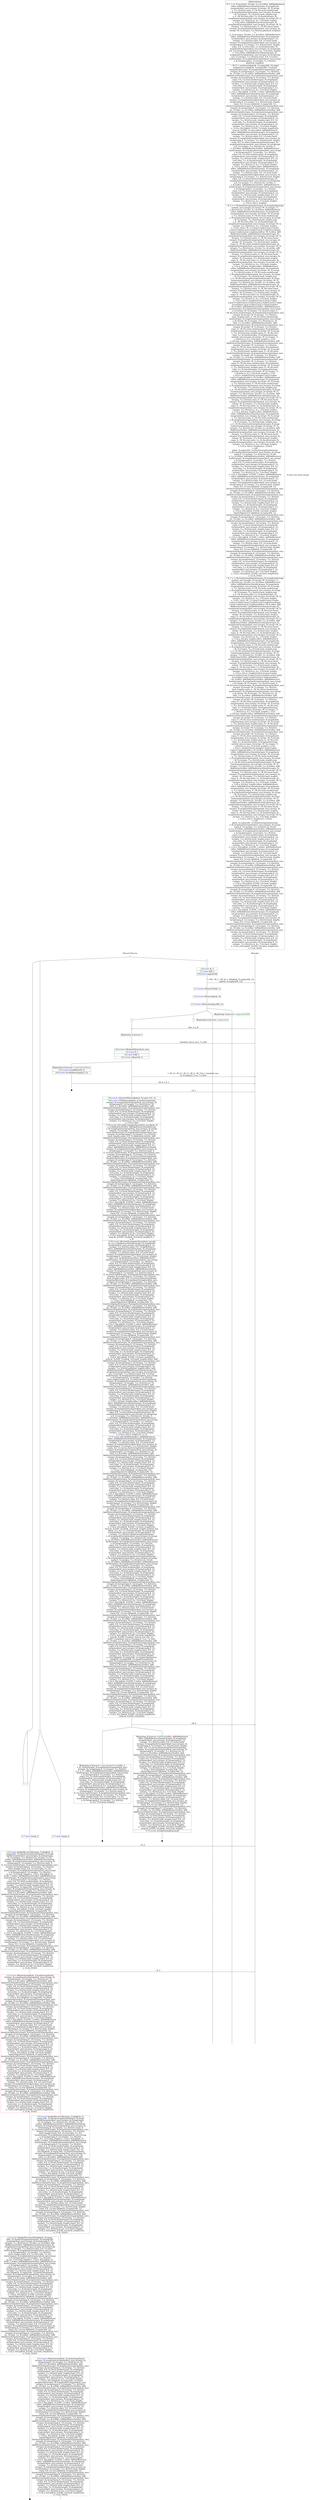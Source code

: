 digraph {
graph [ordering = out]
edge [arrowhead = none, penwidth = 1.6, fontsize = 30]
node [shape = point, width = 0, height = 0, fontsize = 30]
Trace<br/>
[label = <A trace has been found.<br/>
>, shape = plaintext]
P0__0 [label = "Honest Process", shape = plaintext]
P__0 [label = "Attacker", shape = plaintext]
Trace -> P0__0 [label = "", style = invisible, weight = 100]{rank = same; P0__0 P__0}
P0__0 -> P0__1 [label = <>, weight = 100]
/*RPar */
P0__1 -> P0_1__1 [label = <>]
P0__1 -> P0_0__1 [label = <>]
P0__1 [label = "", fixedsize = false, width = 0, height = 0, shape = none]
{rank = same; P0_0__1 P0_1__1}
P0_0__1 [label = "!", shape = ellipse]
P0_0_0__1 [label = "", fixedsize = false, width = 0, height = 0, shape = none]
P0_0__1 -> P0_0_0__1 [label = <>, weight = 100]
P0_0_0__1 -> P0_0_0__2 [label = <>, weight = 100]
P0_0_0__2 [shape = plaintext, label = <<TABLE BORDER="0" CELLBORDER="1" CELLSPACING="0" CELLPADDING="4"> <TR><TD><FONT COLOR="darkgreen">{26}</FONT><FONT COLOR="blue">new </FONT>sk_3</TD></TR><TR><TD><FONT COLOR="darkgreen">{27}</FONT><FONT COLOR="blue">new </FONT>ltdh_1</TD></TR><TR><TD><FONT COLOR="darkgreen">{28}</FONT><FONT COLOR="blue">new </FONT>computerId</TD></TR></TABLE>>]
P0_0_0__2 -> P0_0_0__3 [label = <>, weight = 100]
P0_0_0__3 -> P0_0_0__4 [label = <>, weight = 100]
P__0 -> P__1 [label = <>, weight = 100]
{rank = same; P__1 P0_0_0__4}
P0_0_0__4 -> P0_0_0__5 [label = <>, weight = 100]
P__1 -> P__2 [label = <>, weight = 100]
{rank = same; P__2 P0_0_0__5}
P0_0_0__5 -> P__2 [label = <(~M,(~M_1,~M_2)) = (id(pk(sk_3),exp(g,ltdh_1)),<br/>
(pk(sk_3),exp(g,ltdh_1)))>, arrowhead = normal]
P0_0_0__5 -> P0_0_0__6 [label = <>, weight = 100]
P__2 -> P__3 [label = <>, weight = 100]
{rank = same; P__3 P0_0_0__6}
P0_0_0__6 -> P0_0_0__7 [label = <>, weight = 100]
P0_0_0__7 [shape = plaintext, label = <<TABLE BORDER="0" CELLBORDER="1" CELLSPACING="0" CELLPADDING="4"> <TR><TD><FONT COLOR="darkgreen">{31}</FONT><FONT COLOR="blue">event</FONT> eShareLT(ltdh_1)</TD></TR></TABLE>>]
P0_0_0__7 -> P0_0_0__8 [label = <>, weight = 100]
P0_0_0__8 -> P0_0_0__9 [label = <>, weight = 100]
P0_0_0__9 [color = red, shape = plaintext, label = <<TABLE BORDER="0" CELLBORDER="1" CELLSPACING="0" CELLPADDING="4"> <TR><TD><FONT COLOR="darkgreen">{32}</FONT><FONT COLOR="blue">event</FONT> eHonest(pk(sk_3))</TD></TR></TABLE>>]
P0_0_0__9 -> P0_0_0__10 [label = <>, weight = 100]
P0_0_0__10 -> P0_0_0__11 [label = <>, weight = 100]
P0_0_0__11 [shape = plaintext, label = <<TABLE BORDER="0" CELLBORDER="1" CELLSPACING="0" CELLPADDING="4"> <TR><TD><FONT COLOR="darkgreen">{33}</FONT><FONT COLOR="blue">event</FONT> eHonest(exp(g,ltdh_1))</TD></TR></TABLE>>]
P0_0_0__11 -> P0_0_0__12 [label = <>, weight = 100]
/*RPar */
P0_0_0__12 -> P0_0_0_1__12 [label = <>]
P0_0_0__12 -> P0_0_0_0__12 [label = <>]
P0_0_0__12 [label = "", fixedsize = false, width = 0, height = 0, shape = none]
{rank = same; P0_0_0_0__12 P0_0_0_1__12}
P0_0_0_0__12 -> P0_0_0_0__13 [label = <>, weight = 100]
P0_0_0_0__13 [shape = plaintext, label = <<TABLE BORDER="0" CELLBORDER="1" CELLSPACING="0" CELLPADDING="4"> <TR><TD>Beginning of process <FONT COLOR="darkgreen">compromiseDH</FONT></TD></TR></TABLE>>]
P0_0_0_0__13 -> P0_0_0_0__14 [label = <>, weight = 100]
/*RPar */
P0_0_0_1__12 -> P0_0_0_1_1__12 [label = <>]
P0_0_0_1__12 -> P0_0_0_1_0__12 [label = <>]
P0_0_0_1__12 [label = "", fixedsize = false, width = 0, height = 0, shape = none]
{rank = same; P0_0_0_1_0__12 P0_0_0_1_1__12}
P0_0_0_1_0__12 -> P0_0_0_1_0__13 [label = <>, weight = 100]
P0_0_0_1_0__13 [shape = plaintext, label = <<TABLE BORDER="0" CELLBORDER="1" CELLSPACING="0" CELLPADDING="4"> <TR><TD>Beginning of process <FONT COLOR="darkgreen">compromise</FONT></TD></TR></TABLE>>]
P0_0_0_1_0__13 -> P0_0_0_1_0__14 [label = <>, weight = 100]
/*RPar */
P0_0_0_1_1__12 -> P0_0_0_1_1_1__12 [label = <>]
P0_0_0_1_1__12 -> P0_0_0_1_1_0__12 [label = <>]
P0_0_0_1_1__12 [label = "", fixedsize = false, width = 0, height = 0, shape = none]
{rank = same; P0_0_0_1_1_0__12 P0_0_0_1_1_1__12}
P0_0_0_1_1_0__12 [label = "!", shape = ellipse]
P0_0_0_1_1_1__12 [label = "!", shape = ellipse]
P0_0_0_1_1_1_0__12 [label = "", fixedsize = false, width = 0, height = 0, shape = none]
P0_0_0_1_1_1__12 -> P0_0_0_1_1_1_0__12 [label = <>, weight = 100]
/*RPar */
P0_1__1 -> P0_1_1__1 [label = <>]
P0_1__1 -> P0_1_0__1 [label = <>]
P0_1__1 [label = "", fixedsize = false, width = 0, height = 0, shape = none]
{rank = same; P0_1_0__1 P0_1_1__1}
P0_1_0__1 [label = "!", shape = ellipse]
{rank = same; P0_1_0_1__1 P0_1_0_0__1}
P0_1_0_1__1 [label = "", fixedsize = false, width = 0, height = 0, shape = none]
P0_1_0__1 -> P0_1_0_1__1 [label = <>]
P0_1_0_0__1 [label = "", fixedsize = false, width = 0, height = 0, shape = none]
P0_1_0__1 -> P0_1_0_0__1 [label = <>]
P0_1_0_0__1 -> P0_1_0_0__2 [label = <>, weight = 100]
P0_1_0_0__2 [shape = plaintext, label = <<TABLE BORDER="0" CELLBORDER="1" CELLSPACING="0" CELLPADDING="4"> <TR><TD><FONT COLOR="darkgreen">{17}</FONT><FONT COLOR="blue">new </FONT>stamp_2</TD></TR></TABLE>>]
P0_1_0_0__2 -> P0_1_0_0__3 [label = <>, weight = 100]
P0_1_0_1__1 -> P0_1_0_1__2 [label = <>, weight = 100]
P0_1_0_1__2 [shape = plaintext, label = <<TABLE BORDER="0" CELLBORDER="1" CELLSPACING="0" CELLPADDING="4"> <TR><TD><FONT COLOR="darkgreen">{17}</FONT><FONT COLOR="blue">new </FONT>stamp_5</TD></TR></TABLE>>]
P0_1_0_1__2 -> P0_1_0_1__3 [label = <>, weight = 100]
/*RPar */
P0_1_1__1 -> P0_1_1_1__1 [label = <>]
P0_1_1__1 -> P0_1_1_0__1 [label = <>]
P0_1_1__1 [label = "", fixedsize = false, width = 0, height = 0, shape = none]
{rank = same; P0_1_1_0__1 P0_1_1_1__1}
P0_1_1_0__1 [label = "!", shape = ellipse]
P0_1_1_1__1 [label = "!", shape = ellipse]
P0_0_0_1_1_1_0__12 -> P0_0_0_1_1_1_0__13 [label = <>, weight = 100]
P0_0_0_1_1_0__13 [label = "", style = invisible]
P0_0_0_1_1_0__12 -> P0_0_0_1_1_0__13 [label = <>, weight = 100, style = invisible]
P0_0_0_1_0__14 -> P0_0_0_1_0__15 [label = <>, weight = 100]
P0_0_0_0__14 -> P0_0_0_0__15 [label = <>, weight = 100]
P__3 -> P__4 [label = <>, weight = 100]
{rank = same; P__4 P0_0_0_0__15 P0_0_0_1_0__15 P0_0_0_1_1_0__13 P0_0_0_1_1_1_0__13}
P0_0_0_1_1_1_0__13 -> P0_0_0_1_1_1_0__14 [label = <>, weight = 100]
P__4 -> P__5 [label = <>, weight = 100]
{rank = same; P__5 P0_0_0_1_1_1_0__14}
P0_0_0_1_1_1_0__14 -> P__5 [label = <id(a_3,a_4)>, dir = back, arrowhead = normal]
P0_0_0_1_1_1_0__14 -> P0_0_0_1_1_1_0__15 [label = <>, weight = 100]
P0_0_0_1_1_0__14 [label = "", style = invisible]
P0_0_0_1_1_0__13 -> P0_0_0_1_1_0__14 [label = <>, weight = 100, style = invisible]
P0_0_0_1_0__15 -> P0_0_0_1_0__16 [label = <>, weight = 100]
P0_0_0_0__15 -> P0_0_0_0__16 [label = <>, weight = 100]
P__5 -> P__6 [label = <>, weight = 100]
{rank = same; P__6 P0_0_0_0__16 P0_0_0_1_0__16 P0_0_0_1_1_0__14 P0_0_0_1_1_1_0__15}
P0_0_0_1_1_1_0__15 -> P0_0_0_1_1_1_0__16 [label = <>, weight = 100]
P0_0_0_1_1_1_0__16 [shape = plaintext, label = <<TABLE BORDER="0" CELLBORDER="1" CELLSPACING="0" CELLPADDING="4"> <TR><TD>Beginning of process <FONT COLOR="darkgreen">I</FONT></TD></TR></TABLE>>]
P0_0_0_1_1_1_0__16 -> P0_0_0_1_1_1_0__17 [label = <>, weight = 100]
P0_0_0_1_1_1_0__17 -> P0_0_0_1_1_1_0__18 [label = <>, weight = 100]
P0_0_0_1_1_0__15 [label = "", style = invisible]
P0_0_0_1_1_0__14 -> P0_0_0_1_1_0__15 [label = <>, weight = 100, style = invisible]
P0_0_0_1_0__16 -> P0_0_0_1_0__17 [label = <>, weight = 100]
P0_0_0_0__16 -> P0_0_0_0__17 [label = <>, weight = 100]
P__6 -> P__7 [label = <>, weight = 100]
{rank = same; P__7 P0_0_0_0__17 P0_0_0_1_0__17 P0_0_0_1_1_0__15 P0_0_0_1_1_1_0__18}
P0_0_0_1_1_1_0__18 -> P0_0_0_1_1_1_0__19 [label = <>, weight = 100]
P__7 -> P__8 [label = <>, weight = 100]
{rank = same; P__8 P0_0_0_1_1_1_0__19}
P0_0_0_1_1_1_0__19 -> P__8 [label = <(method_one,(a_6,(a_7,a_8)))>, dir = back, arrowhead = normal]
P0_0_0_1_1_1_0__19 -> P0_0_0_1_1_1_0__20 [label = <>, weight = 100]
P0_0_0_1_1_0__16 [label = "", style = invisible]
P0_0_0_1_1_0__15 -> P0_0_0_1_1_0__16 [label = <>, weight = 100, style = invisible]
P0_0_0_1_0__17 -> P0_0_0_1_0__18 [label = <>, weight = 100]
P0_0_0_0__17 -> P0_0_0_0__18 [label = <>, weight = 100]
P__8 -> P__9 [label = <>, weight = 100]
{rank = same; P__9 P0_0_0_0__18 P0_0_0_1_0__18 P0_0_0_1_1_0__16 P0_0_0_1_1_1_0__20}
P0_0_0_1_1_1_0__20 -> P0_0_0_1_1_1_0__21 [label = <>, weight = 100]
P0_0_0_1_1_1_0__21 [shape = plaintext, label = <<TABLE BORDER="0" CELLBORDER="1" CELLSPACING="0" CELLPADDING="4"> <TR><TD><FONT COLOR="darkgreen">{40}</FONT><FONT COLOR="blue">event</FONT> eMethodOk(method_one)</TD></TR><TR><TD><FONT COLOR="darkgreen">{41}</FONT><FONT COLOR="blue">new </FONT>X_1</TD></TR><TR><TD><FONT COLOR="darkgreen">{42}</FONT><FONT COLOR="blue">new </FONT>EAD_1</TD></TR><TR><TD><FONT COLOR="darkgreen">{43}</FONT><FONT COLOR="blue">event</FONT> eShare(X_1)</TD></TR></TABLE>>]
P0_0_0_1_1_1_0__21 -> P0_0_0_1_1_1_0__22 [label = <>, weight = 100]
/*RPar */
P0_0_0_1_1_1_0__22 -> P0_0_0_1_1_1_0_1__22 [label = <>]
P0_0_0_1_1_1_0__22 -> P0_0_0_1_1_1_0_0__22 [label = <>]
P0_0_0_1_1_1_0__22 [label = "", fixedsize = false, width = 0, height = 0, shape = none]
{rank = same; P0_0_0_1_1_1_0_0__22 P0_0_0_1_1_1_0_1__22}
P0_0_0_1_1_1_0_0__22 -> P0_0_0_1_1_1_0_0__23 [label = <>, weight = 100]
P0_0_0_1_1_0__17 [label = "", style = invisible]
P0_0_0_1_1_0__16 -> P0_0_0_1_1_0__17 [label = <>, weight = 100, style = invisible]
P0_0_0_1_0__18 -> P0_0_0_1_0__19 [label = <>, weight = 100]
P0_0_0_0__18 -> P0_0_0_0__19 [label = <>, weight = 100]
P__9 -> P__10 [label = <>, weight = 100]
{rank = same; P__10 P0_0_0_0__19 P0_0_0_1_0__19 P0_0_0_1_1_0__17 P0_0_0_1_1_1_0_0__23}
P0_0_0_1_1_1_0_0__23 -> P0_0_0_1_1_1_0_0__24 [label = <>, weight = 100]
P__10 -> P__11 [label = <>, weight = 100]
{rank = same; P__11 P0_0_0_1_1_1_0_0__24}
P0_0_0_1_1_1_0_0__24 -> P__11 [label = <(~M_3,(~M_4,(~M_5,(~M_6,~M_7)))) = (method_one,<br/>
(a_6,(exp(g,X_1),(a_7,a_8))))>, arrowhead = normal]
P0_0_0_1_1_1_0_0__24 -> P0_0_0_1_1_1_0_0__25 [label = <>, weight = 100]
P0_0_0_1_1_0__18 [label = "", style = invisible]
P0_0_0_1_1_0__17 -> P0_0_0_1_1_0__18 [label = <>, weight = 100, style = invisible]
P0_0_0_1_0__19 -> P0_0_0_1_0__20 [label = <>, weight = 100]
P0_0_0_0__19 -> P0_0_0_0__20 [label = <>, weight = 100]
P__11 -> P__12 [label = <>, weight = 100]
{rank = same; P__12 P0_0_0_0__20 P0_0_0_1_0__20 P0_0_0_1_1_0__18 P0_0_0_1_1_1_0_0__25}
P0_0_0_1_1_1_0_1__22 -> P0_0_0_1_1_1_0_1__23 [label = <>, weight = 100]
P0_0_0_1_1_1_0_1__23 [shape = plaintext, label = <<TABLE BORDER="0" CELLBORDER="1" CELLSPACING="0" CELLPADDING="4"> <TR><TD>Beginning of process <FONT COLOR="darkgreen">CompromiseShare</FONT></TD></TR><TR><TD><FONT COLOR="darkgreen">{45}</FONT><FONT COLOR="blue">event</FONT> eLeakShare(X_1)</TD></TR><TR><TD><FONT COLOR="darkgreen">{46}</FONT><FONT COLOR="blue">event</FONT> eLeakShare(exp(g,X_1))</TD></TR></TABLE>>]
P0_0_0_1_1_1_0_1__23 -> P0_0_0_1_1_1_0_1__24 [label = <>, weight = 100]
P0_0_0_1_1_1_0_1__24 -> P0_0_0_1_1_1_0_1__25 [label = <>, weight = 100]
P0_0_0_1_1_1_0_0__25 -> P0_0_0_1_1_1_0_0__26 [label = <>, weight = 100]
P0_0_0_1_1_0__19 [label = "", style = invisible]
P0_0_0_1_1_0__18 -> P0_0_0_1_1_0__19 [label = <>, weight = 100, style = invisible]
P0_0_0_1_0__20 -> P0_0_0_1_0__21 [label = <>, weight = 100]
P0_0_0_0__20 -> P0_0_0_0__21 [label = <>, weight = 100]
P__12 -> P__13 [label = <>, weight = 100]
{rank = same; P__13 P0_0_0_0__21 P0_0_0_1_0__21 P0_0_0_1_1_0__19 P0_0_0_1_1_1_0_0__26 P0_0_0_1_1_1_0_1__25}
P0_0_0_1_1_1_0_1__25 -> P0_0_0_1_1_1_0_1__26 [label = <>, weight = 100]
P__13 -> P__14 [label = <>, weight = 100]
{rank = same; P__14 P0_0_0_1_1_1_0_1__26}
P0_0_0_1_1_1_0_1__26 -> P__14 [label = <~M_8 = X_1>, arrowhead = normal]
P0_0_0_1_1_1_0_1__26 -> P0_0_0_1_1_1_0_1__27 [label = <>, weight = 100]
P0_0_0_1_1_1_0_0__26 -> P0_0_0_1_1_1_0_0__27 [label = <>, weight = 100]
P0_0_0_1_1_0__20 [label = "", style = invisible]
P0_0_0_1_1_0__19 -> P0_0_0_1_1_0__20 [label = <>, weight = 100, style = invisible]
P0_0_0_1_0__21 -> P0_0_0_1_0__22 [label = <>, weight = 100]
P0_0_0_0__21 -> P0_0_0_0__22 [label = <>, weight = 100]
P__14 -> P__15 [label = <>, weight = 100]
{rank = same; P__15 P0_0_0_0__22 P0_0_0_1_0__22 P0_0_0_1_1_0__20 P0_0_0_1_1_1_0_0__27 P0_0_0_1_1_1_0_1__27}
P0_0_0_1_1_1_0_1__28 [label = "", width = 0.3, height = 0.3]
P0_0_0_1_1_1_0_1__27 -> P0_0_0_1_1_1_0_1__28 [label = <>, weight = 100]
P0_0_0_1_1_1_0_0__27 -> P0_0_0_1_1_1_0_0__28 [label = <>, weight = 100]
P0_0_0_1_1_0__21 [label = "", style = invisible]
P0_0_0_1_1_0__20 -> P0_0_0_1_1_0__21 [label = <>, weight = 100, style = invisible]
P0_0_0_1_0__22 -> P0_0_0_1_0__23 [label = <>, weight = 100]
P0_0_0_0__22 -> P0_0_0_0__23 [label = <>, weight = 100]
P__15 -> P__16 [label = <>, weight = 100]
{rank = same; P__16 P0_0_0_0__23 P0_0_0_1_0__23 P0_0_0_1_1_0__21 P0_0_0_1_1_1_0_0__28}
P0_0_0_1_1_1_0_0__28 -> P0_0_0_1_1_1_0_0__29 [label = <>, weight = 100]
P__16 -> P__17 [label = <>, weight = 100]
{rank = same; P__17 P0_0_0_1_1_1_0_0__29}
P0_0_0_1_1_1_0_0__29 -> P__17 [label = <~X_1>, dir = back, arrowhead = normal]
P0_0_0_1_1_1_0_0__29 -> P0_0_0_1_1_1_0_0__30 [label = <>, weight = 100]
P0_0_0_1_1_0__22 [label = "", style = invisible]
P0_0_0_1_1_0__21 -> P0_0_0_1_1_0__22 [label = <>, weight = 100, style = invisible]
P0_0_0_1_0__23 -> P0_0_0_1_0__24 [label = <>, weight = 100]
P0_0_0_0__23 -> P0_0_0_0__24 [label = <>, weight = 100]
P__17 -> P__18 [label = <>, weight = 100]
{rank = same; P__18 P0_0_0_0__24 P0_0_0_1_0__24 P0_0_0_1_1_0__22 P0_0_0_1_1_1_0_0__30}
P0_0_0_1_1_1_0_0__30 -> P0_0_0_1_1_1_0_0__31 [label = <>, weight = 100]
P0_0_0_1_1_1_0_0__31 [shape = plaintext, label = <<TABLE BORDER="0" CELLBORDER="1" CELLSPACING="0" CELLPADDING="4"> <TR><TD><FONT COLOR="darkgreen">{94}</FONT><FONT COLOR="blue">event</FONT> eDerivedIShared(pk(sk_3),exp(a_9,X_1))<br/>
</TD></TR><TR><TD><FONT COLOR="darkgreen">{98}</FONT><FONT COLOR="blue">event</FONT> eTHIShared(pk(sk_3),hash((wrap(hash(<br/>
(wrap(a_9),wrap(hash((wrap(method_one),(wrap(a_6),<br/>
(wrap(exp(g,X_1)),(wrap(a_7),a_8))))))))),((a_10,<br/>
(id(a_3,a_4),(edhoc_kdf(hkdfextract(edhoc_kdf(<br/>
hkdfextract(hash((wrap(a_9),wrap(hash((wrap(method_one),<br/>
(wrap(a_6),(wrap(exp(g,X_1)),(wrap(a_7),a_8)))))))),<br/>
exp(a_9,X_1)),stone,hash((wrap(a_9),wrap(hash(<br/>
(wrap(method_one),(wrap(a_6),(wrap(exp(g,X_1)),<br/>
(wrap(a_7),a_8)))))))),hash_length),exp(a_4,X_1)),<br/>
stwo,(id(a_3,a_4),(hash((wrap(a_9),wrap(hash((<br/>
wrap(method_one),(wrap(a_6),(wrap(exp(g,X_1)),<br/>
(wrap(a_7),a_8)))))))),(a_4,a_11))),hash_length),<br/>
a_11))),a_4))))</TD></TR><TR><TD><FONT COLOR="darkgreen">{108}</FONT><FONT COLOR="blue">event</FONT> eAcceptI(computerId,method_one,pk(sk_3),<br/>
a_4,hkdfextract(edhoc_kdf(hkdfextract(hash((wrap(<br/>
a_9),wrap(hash((wrap(method_one),(wrap(a_6),(wrap(<br/>
exp(g,X_1)),(wrap(a_7),a_8)))))))),exp(a_9,X_1)),<br/>
stone,hash((wrap(a_9),wrap(hash((wrap(method_one),<br/>
(wrap(a_6),(wrap(exp(g,X_1)),(wrap(a_7),a_8)))))))),<br/>
hash_length),exp(a_4,X_1)),hkdfextract(edhoc_kdf(<br/>
hkdfextract(hash((wrap(a_9),wrap(hash((wrap(method_one),<br/>
(wrap(a_6),(wrap(exp(g,X_1)),(wrap(a_7),a_8)))))))),<br/>
exp(a_9,X_1)),stone,hash((wrap(a_9),wrap(hash(<br/>
(wrap(method_one),(wrap(a_6),(wrap(exp(g,X_1)),<br/>
(wrap(a_7),a_8)))))))),hash_length),exp(a_4,X_1)),<br/>
edhoc_kdf(hkdfextract(edhoc_kdf(hkdfextract(hash(<br/>
(wrap(a_9),wrap(hash((wrap(method_one),(wrap(a_6),<br/>
(wrap(exp(g,X_1)),(wrap(a_7),a_8)))))))),exp(a_9,<br/>
X_1)),stone,hash((wrap(a_9),wrap(hash((wrap(method_one),<br/>
(wrap(a_6),(wrap(exp(g,X_1)),(wrap(a_7),a_8)))))))),<br/>
hash_length),exp(a_4,X_1)),sseven,hash((wrap(hash(<br/>
(wrap(hash((wrap(a_9),wrap(hash((wrap(method_one),<br/>
(wrap(a_6),(wrap(exp(g,X_1)),(wrap(a_7),a_8))))))))),<br/>
((a_10,(id(a_3,a_4),(edhoc_kdf(hkdfextract(edhoc_kdf(<br/>
hkdfextract(hash((wrap(a_9),wrap(hash((wrap(method_one),<br/>
(wrap(a_6),(wrap(exp(g,X_1)),(wrap(a_7),a_8)))))))),<br/>
exp(a_9,X_1)),stone,hash((wrap(a_9),wrap(hash(<br/>
(wrap(method_one),(wrap(a_6),(wrap(exp(g,X_1)),<br/>
(wrap(a_7),a_8)))))))),hash_length),exp(a_4,X_1)),<br/>
stwo,(id(a_3,a_4),(hash((wrap(a_9),wrap(hash((<br/>
wrap(method_one),(wrap(a_6),(wrap(exp(g,X_1)),<br/>
(wrap(a_7),a_8)))))))),(a_4,a_11))),hash_length),<br/>
a_11))),a_4)))),((id(pk(sk_3),exp(g,ltdh_1)),(<br/>
sign((sSignature2,(id(pk(sk_3),exp(g,ltdh_1)),<br/>
(hash((wrap(hash((wrap(a_9),wrap(hash((wrap(method_one),<br/>
(wrap(a_6),(wrap(exp(g,X_1)),(wrap(a_7),a_8))))))))),<br/>
((a_10,(id(a_3,a_4),(edhoc_kdf(hkdfextract(edhoc_kdf(<br/>
hkdfextract(hash((wrap(a_9),wrap(hash((wrap(method_one),<br/>
(wrap(a_6),(wrap(exp(g,X_1)),(wrap(a_7),a_8)))))))),<br/>
exp(a_9,X_1)),stone,hash((wrap(a_9),wrap(hash(<br/>
(wrap(method_one),(wrap(a_6),(wrap(exp(g,X_1)),<br/>
(wrap(a_7),a_8)))))))),hash_length),exp(a_4,X_1)),<br/>
stwo,(id(a_3,a_4),(hash((wrap(a_9),wrap(hash((<br/>
wrap(method_one),(wrap(a_6),(wrap(exp(g,X_1)),<br/>
(wrap(a_7),a_8)))))))),(a_4,a_11))),hash_length),<br/>
a_11))),a_4))),(pk(sk_3),(EAD_1,edhoc_kdf(hkdfextract(<br/>
edhoc_kdf(hkdfextract(hash((wrap(a_9),wrap(hash(<br/>
(wrap(method_one),(wrap(a_6),(wrap(exp(g,X_1)),<br/>
(wrap(a_7),a_8)))))))),exp(a_9,X_1)),stone,hash(<br/>
(wrap(a_9),wrap(hash((wrap(method_one),(wrap(a_6),<br/>
(wrap(exp(g,X_1)),(wrap(a_7),a_8)))))))),hash_length),<br/>
exp(a_4,X_1)),ssix,(id(pk(sk_3),exp(g,ltdh_1)),<br/>
(hash((wrap(hash((wrap(a_9),wrap(hash((wrap(method_one),<br/>
(wrap(a_6),(wrap(exp(g,X_1)),(wrap(a_7),a_8))))))))),<br/>
((a_10,(id(a_3,a_4),(edhoc_kdf(hkdfextract(edhoc_kdf(<br/>
hkdfextract(hash((wrap(a_9),wrap(hash((wrap(method_one),<br/>
(wrap(a_6),(wrap(exp(g,X_1)),(wrap(a_7),a_8)))))))),<br/>
exp(a_9,X_1)),stone,hash((wrap(a_9),wrap(hash(<br/>
(wrap(method_one),(wrap(a_6),(wrap(exp(g,X_1)),<br/>
(wrap(a_7),a_8)))))))),hash_length),exp(a_4,X_1)),<br/>
stwo,(id(a_3,a_4),(hash((wrap(a_9),wrap(hash((<br/>
wrap(method_one),(wrap(a_6),(wrap(exp(g,X_1)),<br/>
(wrap(a_7),a_8)))))))),(a_4,a_11))),hash_length),<br/>
a_11))),a_4))),(pk(sk_3),EAD_1))),hash_length)))))),<br/>
srep,sk_3),EAD_1)),pk(sk_3)))),hash_length),X_1,<br/>
a_9)</TD></TR><TR><TD><FONT COLOR="darkgreen">{109}</FONT><FONT COLOR="blue">event</FONT> eSecretsI(computerId,method_one,pk(<br/>
sk_3),a_4,hkdfextract(hash((wrap(a_9),wrap(hash(<br/>
(wrap(method_one),(wrap(a_6),(wrap(exp(g,X_1)),<br/>
(wrap(a_7),a_8)))))))),exp(a_9,X_1)),hkdfextract(<br/>
edhoc_kdf(hkdfextract(hash((wrap(a_9),wrap(hash(<br/>
(wrap(method_one),(wrap(a_6),(wrap(exp(g,X_1)),<br/>
(wrap(a_7),a_8)))))))),exp(a_9,X_1)),stone,hash(<br/>
(wrap(a_9),wrap(hash((wrap(method_one),(wrap(a_6),<br/>
(wrap(exp(g,X_1)),(wrap(a_7),a_8)))))))),hash_length),<br/>
exp(a_4,X_1)),hkdfextract(edhoc_kdf(hkdfextract(<br/>
hash((wrap(a_9),wrap(hash((wrap(method_one),(wrap(<br/>
a_6),(wrap(exp(g,X_1)),(wrap(a_7),a_8)))))))),<br/>
exp(a_9,X_1)),stone,hash((wrap(a_9),wrap(hash(<br/>
(wrap(method_one),(wrap(a_6),(wrap(exp(g,X_1)),<br/>
(wrap(a_7),a_8)))))))),hash_length),exp(a_4,X_1)),<br/>
edhoc_kdf(hkdfextract(edhoc_kdf(hkdfextract(hash(<br/>
(wrap(a_9),wrap(hash((wrap(method_one),(wrap(a_6),<br/>
(wrap(exp(g,X_1)),(wrap(a_7),a_8)))))))),exp(a_9,<br/>
X_1)),stone,hash((wrap(a_9),wrap(hash((wrap(method_one),<br/>
(wrap(a_6),(wrap(exp(g,X_1)),(wrap(a_7),a_8)))))))),<br/>
hash_length),exp(a_4,X_1)),sseven,hash((wrap(hash(<br/>
(wrap(hash((wrap(a_9),wrap(hash((wrap(method_one),<br/>
(wrap(a_6),(wrap(exp(g,X_1)),(wrap(a_7),a_8))))))))),<br/>
((a_10,(id(a_3,a_4),(edhoc_kdf(hkdfextract(edhoc_kdf(<br/>
hkdfextract(hash((wrap(a_9),wrap(hash((wrap(method_one),<br/>
(wrap(a_6),(wrap(exp(g,X_1)),(wrap(a_7),a_8)))))))),<br/>
exp(a_9,X_1)),stone,hash((wrap(a_9),wrap(hash(<br/>
(wrap(method_one),(wrap(a_6),(wrap(exp(g,X_1)),<br/>
(wrap(a_7),a_8)))))))),hash_length),exp(a_4,X_1)),<br/>
stwo,(id(a_3,a_4),(hash((wrap(a_9),wrap(hash((<br/>
wrap(method_one),(wrap(a_6),(wrap(exp(g,X_1)),<br/>
(wrap(a_7),a_8)))))))),(a_4,a_11))),hash_length),<br/>
a_11))),a_4)))),((id(pk(sk_3),exp(g,ltdh_1)),(<br/>
sign((sSignature2,(id(pk(sk_3),exp(g,ltdh_1)),<br/>
(hash((wrap(hash((wrap(a_9),wrap(hash((wrap(method_one),<br/>
(wrap(a_6),(wrap(exp(g,X_1)),(wrap(a_7),a_8))))))))),<br/>
((a_10,(id(a_3,a_4),(edhoc_kdf(hkdfextract(edhoc_kdf(<br/>
hkdfextract(hash((wrap(a_9),wrap(hash((wrap(method_one),<br/>
(wrap(a_6),(wrap(exp(g,X_1)),(wrap(a_7),a_8)))))))),<br/>
exp(a_9,X_1)),stone,hash((wrap(a_9),wrap(hash(<br/>
(wrap(method_one),(wrap(a_6),(wrap(exp(g,X_1)),<br/>
(wrap(a_7),a_8)))))))),hash_length),exp(a_4,X_1)),<br/>
stwo,(id(a_3,a_4),(hash((wrap(a_9),wrap(hash((<br/>
wrap(method_one),(wrap(a_6),(wrap(exp(g,X_1)),<br/>
(wrap(a_7),a_8)))))))),(a_4,a_11))),hash_length),<br/>
a_11))),a_4))),(pk(sk_3),(EAD_1,edhoc_kdf(hkdfextract(<br/>
edhoc_kdf(hkdfextract(hash((wrap(a_9),wrap(hash(<br/>
(wrap(method_one),(wrap(a_6),(wrap(exp(g,X_1)),<br/>
(wrap(a_7),a_8)))))))),exp(a_9,X_1)),stone,hash(<br/>
(wrap(a_9),wrap(hash((wrap(method_one),(wrap(a_6),<br/>
(wrap(exp(g,X_1)),(wrap(a_7),a_8)))))))),hash_length),<br/>
exp(a_4,X_1)),ssix,(id(pk(sk_3),exp(g,ltdh_1)),<br/>
(hash((wrap(hash((wrap(a_9),wrap(hash((wrap(method_one),<br/>
(wrap(a_6),(wrap(exp(g,X_1)),(wrap(a_7),a_8))))))))),<br/>
((a_10,(id(a_3,a_4),(edhoc_kdf(hkdfextract(edhoc_kdf(<br/>
hkdfextract(hash((wrap(a_9),wrap(hash((wrap(method_one),<br/>
(wrap(a_6),(wrap(exp(g,X_1)),(wrap(a_7),a_8)))))))),<br/>
exp(a_9,X_1)),stone,hash((wrap(a_9),wrap(hash(<br/>
(wrap(method_one),(wrap(a_6),(wrap(exp(g,X_1)),<br/>
(wrap(a_7),a_8)))))))),hash_length),exp(a_4,X_1)),<br/>
stwo,(id(a_3,a_4),(hash((wrap(a_9),wrap(hash((<br/>
wrap(method_one),(wrap(a_6),(wrap(exp(g,X_1)),<br/>
(wrap(a_7),a_8)))))))),(a_4,a_11))),hash_length),<br/>
a_11))),a_4))),(pk(sk_3),EAD_1))),hash_length)))))),<br/>
srep,sk_3),EAD_1)),pk(sk_3)))),hash_length),edhoc_kdf(<br/>
hkdfextract(hash((wrap(a_9),wrap(hash((wrap(method_one),<br/>
(wrap(a_6),(wrap(exp(g,X_1)),(wrap(a_7),a_8)))))))),<br/>
exp(a_9,X_1)),stzero,hash((wrap(a_9),wrap(hash(<br/>
(wrap(method_one),(wrap(a_6),(wrap(exp(g,X_1)),<br/>
(wrap(a_7),a_8)))))))),plaintext_length),edhoc_kdf(<br/>
hkdfextract(edhoc_kdf(hkdfextract(hash((wrap(a_9),<br/>
wrap(hash((wrap(method_one),(wrap(a_6),(wrap(exp(<br/>
g,X_1)),(wrap(a_7),a_8)))))))),exp(a_9,X_1)),stone,<br/>
hash((wrap(a_9),wrap(hash((wrap(method_one),(wrap(<br/>
a_6),(wrap(exp(g,X_1)),(wrap(a_7),a_8)))))))),<br/>
hash_length),exp(a_4,X_1)),sthree,hash((wrap(hash(<br/>
(wrap(a_9),wrap(hash((wrap(method_one),(wrap(a_6),<br/>
(wrap(exp(g,X_1)),(wrap(a_7),a_8))))))))),((a_10,<br/>
(id(a_3,a_4),(edhoc_kdf(hkdfextract(edhoc_kdf(<br/>
hkdfextract(hash((wrap(a_9),wrap(hash((wrap(method_one),<br/>
(wrap(a_6),(wrap(exp(g,X_1)),(wrap(a_7),a_8)))))))),<br/>
exp(a_9,X_1)),stone,hash((wrap(a_9),wrap(hash(<br/>
(wrap(method_one),(wrap(a_6),(wrap(exp(g,X_1)),<br/>
(wrap(a_7),a_8)))))))),hash_length),exp(a_4,X_1)),<br/>
stwo,(id(a_3,a_4),(hash((wrap(a_9),wrap(hash((<br/>
wrap(method_one),(wrap(a_6),(wrap(exp(g,X_1)),<br/>
(wrap(a_7),a_8)))))))),(a_4,a_11))),hash_length),<br/>
a_11))),a_4))),key_length),edhoc_kdf(hkdfextract(<br/>
edhoc_kdf(hkdfextract(hash((wrap(a_9),wrap(hash(<br/>
(wrap(method_one),(wrap(a_6),(wrap(exp(g,X_1)),<br/>
(wrap(a_7),a_8)))))))),exp(a_9,X_1)),stone,hash(<br/>
(wrap(a_9),wrap(hash((wrap(method_one),(wrap(a_6),<br/>
(wrap(exp(g,X_1)),(wrap(a_7),a_8)))))))),hash_length),<br/>
exp(a_4,X_1)),sfour,hash((wrap(hash((wrap(a_9),<br/>
wrap(hash((wrap(method_one),(wrap(a_6),(wrap(exp(<br/>
g,X_1)),(wrap(a_7),a_8))))))))),((a_10,(id(a_3,<br/>
a_4),(edhoc_kdf(hkdfextract(edhoc_kdf(hkdfextract(<br/>
hash((wrap(a_9),wrap(hash((wrap(method_one),(wrap(<br/>
a_6),(wrap(exp(g,X_1)),(wrap(a_7),a_8)))))))),<br/>
exp(a_9,X_1)),stone,hash((wrap(a_9),wrap(hash(<br/>
(wrap(method_one),(wrap(a_6),(wrap(exp(g,X_1)),<br/>
(wrap(a_7),a_8)))))))),hash_length),exp(a_4,X_1)),<br/>
stwo,(id(a_3,a_4),(hash((wrap(a_9),wrap(hash((<br/>
wrap(method_one),(wrap(a_6),(wrap(exp(g,X_1)),<br/>
(wrap(a_7),a_8)))))))),(a_4,a_11))),hash_length),<br/>
a_11))),a_4))),iv_length),X_1,a_9)</TD></TR><TR><TD><FONT COLOR="darkgreen">{110}</FONT><FONT COLOR="blue">event</FONT> eAcceptIData(edhoc_kdf(hkdfextract(<br/>
edhoc_kdf(hkdfextract(hash((wrap(a_9),wrap(hash(<br/>
(wrap(method_one),(wrap(a_6),(wrap(exp(g,X_1)),<br/>
(wrap(a_7),a_8)))))))),exp(a_9,X_1)),stone,hash(<br/>
(wrap(a_9),wrap(hash((wrap(method_one),(wrap(a_6),<br/>
(wrap(exp(g,X_1)),(wrap(a_7),a_8)))))))),hash_length),<br/>
exp(a_4,X_1)),sseven,hash((wrap(hash((wrap(hash(<br/>
(wrap(a_9),wrap(hash((wrap(method_one),(wrap(a_6),<br/>
(wrap(exp(g,X_1)),(wrap(a_7),a_8))))))))),((a_10,<br/>
(id(a_3,a_4),(edhoc_kdf(hkdfextract(edhoc_kdf(<br/>
hkdfextract(hash((wrap(a_9),wrap(hash((wrap(method_one),<br/>
(wrap(a_6),(wrap(exp(g,X_1)),(wrap(a_7),a_8)))))))),<br/>
exp(a_9,X_1)),stone,hash((wrap(a_9),wrap(hash(<br/>
(wrap(method_one),(wrap(a_6),(wrap(exp(g,X_1)),<br/>
(wrap(a_7),a_8)))))))),hash_length),exp(a_4,X_1)),<br/>
stwo,(id(a_3,a_4),(hash((wrap(a_9),wrap(hash((<br/>
wrap(method_one),(wrap(a_6),(wrap(exp(g,X_1)),<br/>
(wrap(a_7),a_8)))))))),(a_4,a_11))),hash_length),<br/>
a_11))),a_4)))),((id(pk(sk_3),exp(g,ltdh_1)),(<br/>
sign((sSignature2,(id(pk(sk_3),exp(g,ltdh_1)),<br/>
(hash((wrap(hash((wrap(a_9),wrap(hash((wrap(method_one),<br/>
(wrap(a_6),(wrap(exp(g,X_1)),(wrap(a_7),a_8))))))))),<br/>
((a_10,(id(a_3,a_4),(edhoc_kdf(hkdfextract(edhoc_kdf(<br/>
hkdfextract(hash((wrap(a_9),wrap(hash((wrap(method_one),<br/>
(wrap(a_6),(wrap(exp(g,X_1)),(wrap(a_7),a_8)))))))),<br/>
exp(a_9,X_1)),stone,hash((wrap(a_9),wrap(hash(<br/>
(wrap(method_one),(wrap(a_6),(wrap(exp(g,X_1)),<br/>
(wrap(a_7),a_8)))))))),hash_length),exp(a_4,X_1)),<br/>
stwo,(id(a_3,a_4),(hash((wrap(a_9),wrap(hash((<br/>
wrap(method_one),(wrap(a_6),(wrap(exp(g,X_1)),<br/>
(wrap(a_7),a_8)))))))),(a_4,a_11))),hash_length),<br/>
a_11))),a_4))),(pk(sk_3),(EAD_1,edhoc_kdf(hkdfextract(<br/>
edhoc_kdf(hkdfextract(hash((wrap(a_9),wrap(hash(<br/>
(wrap(method_one),(wrap(a_6),(wrap(exp(g,X_1)),<br/>
(wrap(a_7),a_8)))))))),exp(a_9,X_1)),stone,hash(<br/>
(wrap(a_9),wrap(hash((wrap(method_one),(wrap(a_6),<br/>
(wrap(exp(g,X_1)),(wrap(a_7),a_8)))))))),hash_length),<br/>
exp(a_4,X_1)),ssix,(id(pk(sk_3),exp(g,ltdh_1)),<br/>
(hash((wrap(hash((wrap(a_9),wrap(hash((wrap(method_one),<br/>
(wrap(a_6),(wrap(exp(g,X_1)),(wrap(a_7),a_8))))))))),<br/>
((a_10,(id(a_3,a_4),(edhoc_kdf(hkdfextract(edhoc_kdf(<br/>
hkdfextract(hash((wrap(a_9),wrap(hash((wrap(method_one),<br/>
(wrap(a_6),(wrap(exp(g,X_1)),(wrap(a_7),a_8)))))))),<br/>
exp(a_9,X_1)),stone,hash((wrap(a_9),wrap(hash(<br/>
(wrap(method_one),(wrap(a_6),(wrap(exp(g,X_1)),<br/>
(wrap(a_7),a_8)))))))),hash_length),exp(a_4,X_1)),<br/>
stwo,(id(a_3,a_4),(hash((wrap(a_9),wrap(hash((<br/>
wrap(method_one),(wrap(a_6),(wrap(exp(g,X_1)),<br/>
(wrap(a_7),a_8)))))))),(a_4,a_11))),hash_length),<br/>
a_11))),a_4))),(pk(sk_3),EAD_1))),hash_length)))))),<br/>
srep,sk_3),EAD_1)),pk(sk_3)))),hash_length),method_one,<br/>
pk(sk_3),a_4,X_1,a_9,(hash((wrap(a_9),wrap(hash(<br/>
(wrap(method_one),(wrap(a_6),(wrap(exp(g,X_1)),<br/>
(wrap(a_7),a_8)))))))),(hash((wrap(hash((wrap(<br/>
a_9),wrap(hash((wrap(method_one),(wrap(a_6),(wrap(<br/>
exp(g,X_1)),(wrap(a_7),a_8))))))))),((a_10,(id(<br/>
a_3,a_4),(edhoc_kdf(hkdfextract(edhoc_kdf(hkdfextract(<br/>
hash((wrap(a_9),wrap(hash((wrap(method_one),(wrap(<br/>
a_6),(wrap(exp(g,X_1)),(wrap(a_7),a_8)))))))),<br/>
exp(a_9,X_1)),stone,hash((wrap(a_9),wrap(hash(<br/>
(wrap(method_one),(wrap(a_6),(wrap(exp(g,X_1)),<br/>
(wrap(a_7),a_8)))))))),hash_length),exp(a_4,X_1)),<br/>
stwo,(id(a_3,a_4),(hash((wrap(a_9),wrap(hash((<br/>
wrap(method_one),(wrap(a_6),(wrap(exp(g,X_1)),<br/>
(wrap(a_7),a_8)))))))),(a_4,a_11))),hash_length),<br/>
a_11))),a_4))),(hash((wrap(hash((wrap(hash((wrap(<br/>
a_9),wrap(hash((wrap(method_one),(wrap(a_6),(wrap(<br/>
exp(g,X_1)),(wrap(a_7),a_8))))))))),((a_10,(id(<br/>
a_3,a_4),(edhoc_kdf(hkdfextract(edhoc_kdf(hkdfextract(<br/>
hash((wrap(a_9),wrap(hash((wrap(method_one),(wrap(<br/>
a_6),(wrap(exp(g,X_1)),(wrap(a_7),a_8)))))))),<br/>
exp(a_9,X_1)),stone,hash((wrap(a_9),wrap(hash(<br/>
(wrap(method_one),(wrap(a_6),(wrap(exp(g,X_1)),<br/>
(wrap(a_7),a_8)))))))),hash_length),exp(a_4,X_1)),<br/>
stwo,(id(a_3,a_4),(hash((wrap(a_9),wrap(hash((<br/>
wrap(method_one),(wrap(a_6),(wrap(exp(g,X_1)),<br/>
(wrap(a_7),a_8)))))))),(a_4,a_11))),hash_length),<br/>
a_11))),a_4)))),((id(pk(sk_3),exp(g,ltdh_1)),(<br/>
sign((sSignature2,(id(pk(sk_3),exp(g,ltdh_1)),<br/>
(hash((wrap(hash((wrap(a_9),wrap(hash((wrap(method_one),<br/>
(wrap(a_6),(wrap(exp(g,X_1)),(wrap(a_7),a_8))))))))),<br/>
((a_10,(id(a_3,a_4),(edhoc_kdf(hkdfextract(edhoc_kdf(<br/>
hkdfextract(hash((wrap(a_9),wrap(hash((wrap(method_one),<br/>
(wrap(a_6),(wrap(exp(g,X_1)),(wrap(a_7),a_8)))))))),<br/>
exp(a_9,X_1)),stone,hash((wrap(a_9),wrap(hash(<br/>
(wrap(method_one),(wrap(a_6),(wrap(exp(g,X_1)),<br/>
(wrap(a_7),a_8)))))))),hash_length),exp(a_4,X_1)),<br/>
stwo,(id(a_3,a_4),(hash((wrap(a_9),wrap(hash((<br/>
wrap(method_one),(wrap(a_6),(wrap(exp(g,X_1)),<br/>
(wrap(a_7),a_8)))))))),(a_4,a_11))),hash_length),<br/>
a_11))),a_4))),(pk(sk_3),(EAD_1,edhoc_kdf(hkdfextract(<br/>
edhoc_kdf(hkdfextract(hash((wrap(a_9),wrap(hash(<br/>
(wrap(method_one),(wrap(a_6),(wrap(exp(g,X_1)),<br/>
(wrap(a_7),a_8)))))))),exp(a_9,X_1)),stone,hash(<br/>
(wrap(a_9),wrap(hash((wrap(method_one),(wrap(a_6),<br/>
(wrap(exp(g,X_1)),(wrap(a_7),a_8)))))))),hash_length),<br/>
exp(a_4,X_1)),ssix,(id(pk(sk_3),exp(g,ltdh_1)),<br/>
(hash((wrap(hash((wrap(a_9),wrap(hash((wrap(method_one),<br/>
(wrap(a_6),(wrap(exp(g,X_1)),(wrap(a_7),a_8))))))))),<br/>
((a_10,(id(a_3,a_4),(edhoc_kdf(hkdfextract(edhoc_kdf(<br/>
hkdfextract(hash((wrap(a_9),wrap(hash((wrap(method_one),<br/>
(wrap(a_6),(wrap(exp(g,X_1)),(wrap(a_7),a_8)))))))),<br/>
exp(a_9,X_1)),stone,hash((wrap(a_9),wrap(hash(<br/>
(wrap(method_one),(wrap(a_6),(wrap(exp(g,X_1)),<br/>
(wrap(a_7),a_8)))))))),hash_length),exp(a_4,X_1)),<br/>
stwo,(id(a_3,a_4),(hash((wrap(a_9),wrap(hash((<br/>
wrap(method_one),(wrap(a_6),(wrap(exp(g,X_1)),<br/>
(wrap(a_7),a_8)))))))),(a_4,a_11))),hash_length),<br/>
a_11))),a_4))),(pk(sk_3),EAD_1))),hash_length)))))),<br/>
srep,sk_3),EAD_1)),pk(sk_3)))),(a_6,(a_8,(a_11,<br/>
(EAD_1,((method_one,(a_6,(exp(g,X_1),(a_7,a_8)))),<br/>
((a_10,(id(a_3,a_4),(edhoc_kdf(hkdfextract(edhoc_kdf(<br/>
hkdfextract(hash((wrap(a_9),wrap(hash((wrap(method_one),<br/>
(wrap(a_6),(wrap(exp(g,X_1)),(wrap(a_7),a_8)))))))),<br/>
exp(a_9,X_1)),stone,hash((wrap(a_9),wrap(hash(<br/>
(wrap(method_one),(wrap(a_6),(wrap(exp(g,X_1)),<br/>
(wrap(a_7),a_8)))))))),hash_length),exp(a_4,X_1)),<br/>
stwo,(id(a_3,a_4),(hash((wrap(a_9),wrap(hash((<br/>
wrap(method_one),(wrap(a_6),(wrap(exp(g,X_1)),<br/>
(wrap(a_7),a_8)))))))),(a_4,a_11))),hash_length),<br/>
a_11))),(id(pk(sk_3),exp(g,ltdh_1)),(sign((sSignature2,<br/>
(id(pk(sk_3),exp(g,ltdh_1)),(hash((wrap(hash((<br/>
wrap(a_9),wrap(hash((wrap(method_one),(wrap(a_6),<br/>
(wrap(exp(g,X_1)),(wrap(a_7),a_8))))))))),((a_10,<br/>
(id(a_3,a_4),(edhoc_kdf(hkdfextract(edhoc_kdf(<br/>
hkdfextract(hash((wrap(a_9),wrap(hash((wrap(method_one),<br/>
(wrap(a_6),(wrap(exp(g,X_1)),(wrap(a_7),a_8)))))))),<br/>
exp(a_9,X_1)),stone,hash((wrap(a_9),wrap(hash(<br/>
(wrap(method_one),(wrap(a_6),(wrap(exp(g,X_1)),<br/>
(wrap(a_7),a_8)))))))),hash_length),exp(a_4,X_1)),<br/>
stwo,(id(a_3,a_4),(hash((wrap(a_9),wrap(hash((<br/>
wrap(method_one),(wrap(a_6),(wrap(exp(g,X_1)),<br/>
(wrap(a_7),a_8)))))))),(a_4,a_11))),hash_length),<br/>
a_11))),a_4))),(pk(sk_3),(EAD_1,edhoc_kdf(hkdfextract(<br/>
edhoc_kdf(hkdfextract(hash((wrap(a_9),wrap(hash(<br/>
(wrap(method_one),(wrap(a_6),(wrap(exp(g,X_1)),<br/>
(wrap(a_7),a_8)))))))),exp(a_9,X_1)),stone,hash(<br/>
(wrap(a_9),wrap(hash((wrap(method_one),(wrap(a_6),<br/>
(wrap(exp(g,X_1)),(wrap(a_7),a_8)))))))),hash_length),<br/>
exp(a_4,X_1)),ssix,(id(pk(sk_3),exp(g,ltdh_1)),<br/>
(hash((wrap(hash((wrap(a_9),wrap(hash((wrap(method_one),<br/>
(wrap(a_6),(wrap(exp(g,X_1)),(wrap(a_7),a_8))))))))),<br/>
((a_10,(id(a_3,a_4),(edhoc_kdf(hkdfextract(edhoc_kdf(<br/>
hkdfextract(hash((wrap(a_9),wrap(hash((wrap(method_one),<br/>
(wrap(a_6),(wrap(exp(g,X_1)),(wrap(a_7),a_8)))))))),<br/>
exp(a_9,X_1)),stone,hash((wrap(a_9),wrap(hash(<br/>
(wrap(method_one),(wrap(a_6),(wrap(exp(g,X_1)),<br/>
(wrap(a_7),a_8)))))))),hash_length),exp(a_4,X_1)),<br/>
stwo,(id(a_3,a_4),(hash((wrap(a_9),wrap(hash((<br/>
wrap(method_one),(wrap(a_6),(wrap(exp(g,X_1)),<br/>
(wrap(a_7),a_8)))))))),(a_4,a_11))),hash_length),<br/>
a_11))),a_4))),(pk(sk_3),EAD_1))),hash_length)))))),<br/>
srep,sk_3),EAD_1))))))))))))</TD></TR></TABLE>>]
P0_0_0_1_1_1_0_0__31 -> P0_0_0_1_1_1_0_0__32 [label = <>, weight = 100]
P0_0_0_1_1_1_0_0__32 -> P0_0_0_1_1_1_0_0__33 [label = <>, weight = 100]
P0_0_0_1_1_0__23 [label = "", style = invisible]
P0_0_0_1_1_0__22 -> P0_0_0_1_1_0__23 [label = <>, weight = 100, style = invisible]
P0_0_0_1_0__24 -> P0_0_0_1_0__25 [label = <>, weight = 100]
P0_0_0_0__24 -> P0_0_0_0__25 [label = <>, weight = 100]
P__18 -> P__19 [label = <>, weight = 100]
{rank = same; P__19 P0_0_0_0__25 P0_0_0_1_0__25 P0_0_0_1_1_0__23 P0_0_0_1_1_1_0_0__33}
P0_0_0_1_1_1_0_0__33 -> P0_0_0_1_1_1_0_0__34 [label = <>, weight = 100]
P__19 -> P__20 [label = <>, weight = 100]
{rank = same; P__20 P0_0_0_1_1_1_0_0__34}
P0_0_0_1_1_1_0_0__34 -> P__20 [label = <~M_9>, arrowhead = normal]
P0_0_0_1_1_1_0_0__34 -> P0_0_0_1_1_1_0_0__35 [label = <>, weight = 100]
P0_0_0_1_1_0__24 [label = "", style = invisible]
P0_0_0_1_1_0__23 -> P0_0_0_1_1_0__24 [label = <>, weight = 100, style = invisible]
P0_0_0_1_0__25 -> P0_0_0_1_0__26 [label = <>, weight = 100]
P0_0_0_0__25 -> P0_0_0_0__26 [label = <>, weight = 100]
P__20 -> P__21 [label = <>, weight = 100]
{rank = same; P__21 P0_0_0_0__26 P0_0_0_1_0__26 P0_0_0_1_1_0__24 P0_0_0_1_1_1_0_0__35}
/*RPar */
P0_0_0_1_1_1_0_0__35 -> P0_0_0_1_1_1_0_0_1__35 [label = <>]
P0_0_0_1_1_1_0_0__35 -> P0_0_0_1_1_1_0_0_0__35 [label = <>]
P0_0_0_1_1_1_0_0__35 [label = "", fixedsize = false, width = 0, height = 0, shape = none]
{rank = same; P0_0_0_1_1_1_0_0_0__35 P0_0_0_1_1_1_0_0_1__35}
P0_0_0_1_1_1_0_0_0__35 -> P0_0_0_1_1_1_0_0_0__36 [label = <>, weight = 100]
P0_0_0_1_1_1_0_0_0__36 [shape = plaintext, label = <<TABLE BORDER="0" CELLBORDER="1" CELLSPACING="0" CELLPADDING="4"> <TR><TD>Beginning of process <FONT COLOR="darkgreen">leakSKey</FONT>(edhoc_kdf(hkdfextract(<br/>
edhoc_kdf(hkdfextract(hash((wrap(a_9),wrap(hash(<br/>
(wrap(method_one),(wrap(a_6),(wrap(exp(g,X_1)),<br/>
(wrap(a_7),a_8)))))))),exp(a_9,X_1)),stone,hash(<br/>
(wrap(a_9),wrap(hash((wrap(method_one),(wrap(a_6),<br/>
(wrap(exp(g,X_1)),(wrap(a_7),a_8)))))))),hash_length),<br/>
exp(a_4,X_1)),sseven,hash((wrap(hash((wrap(hash(<br/>
(wrap(a_9),wrap(hash((wrap(method_one),(wrap(a_6),<br/>
(wrap(exp(g,X_1)),(wrap(a_7),a_8))))))))),((a_10,<br/>
(id(a_3,a_4),(edhoc_kdf(hkdfextract(edhoc_kdf(<br/>
hkdfextract(hash((wrap(a_9),wrap(hash((wrap(method_one),<br/>
(wrap(a_6),(wrap(exp(g,X_1)),(wrap(a_7),a_8)))))))),<br/>
exp(a_9,X_1)),stone,hash((wrap(a_9),wrap(hash(<br/>
(wrap(method_one),(wrap(a_6),(wrap(exp(g,X_1)),<br/>
(wrap(a_7),a_8)))))))),hash_length),exp(a_4,X_1)),<br/>
stwo,(id(a_3,a_4),(hash((wrap(a_9),wrap(hash((<br/>
wrap(method_one),(wrap(a_6),(wrap(exp(g,X_1)),<br/>
(wrap(a_7),a_8)))))))),(a_4,a_11))),hash_length),<br/>
a_11))),a_4)))),((id(pk(sk_3),exp(g,ltdh_1)),(<br/>
sign((sSignature2,(id(pk(sk_3),exp(g,ltdh_1)),<br/>
(hash((wrap(hash((wrap(a_9),wrap(hash((wrap(method_one),<br/>
(wrap(a_6),(wrap(exp(g,X_1)),(wrap(a_7),a_8))))))))),<br/>
((a_10,(id(a_3,a_4),(edhoc_kdf(hkdfextract(edhoc_kdf(<br/>
hkdfextract(hash((wrap(a_9),wrap(hash((wrap(method_one),<br/>
(wrap(a_6),(wrap(exp(g,X_1)),(wrap(a_7),a_8)))))))),<br/>
exp(a_9,X_1)),stone,hash((wrap(a_9),wrap(hash(<br/>
(wrap(method_one),(wrap(a_6),(wrap(exp(g,X_1)),<br/>
(wrap(a_7),a_8)))))))),hash_length),exp(a_4,X_1)),<br/>
stwo,(id(a_3,a_4),(hash((wrap(a_9),wrap(hash((<br/>
wrap(method_one),(wrap(a_6),(wrap(exp(g,X_1)),<br/>
(wrap(a_7),a_8)))))))),(a_4,a_11))),hash_length),<br/>
a_11))),a_4))),(pk(sk_3),(EAD_1,edhoc_kdf(hkdfextract(<br/>
edhoc_kdf(hkdfextract(hash((wrap(a_9),wrap(hash(<br/>
(wrap(method_one),(wrap(a_6),(wrap(exp(g,X_1)),<br/>
(wrap(a_7),a_8)))))))),exp(a_9,X_1)),stone,hash(<br/>
(wrap(a_9),wrap(hash((wrap(method_one),(wrap(a_6),<br/>
(wrap(exp(g,X_1)),(wrap(a_7),a_8)))))))),hash_length),<br/>
exp(a_4,X_1)),ssix,(id(pk(sk_3),exp(g,ltdh_1)),<br/>
(hash((wrap(hash((wrap(a_9),wrap(hash((wrap(method_one),<br/>
(wrap(a_6),(wrap(exp(g,X_1)),(wrap(a_7),a_8))))))))),<br/>
((a_10,(id(a_3,a_4),(edhoc_kdf(hkdfextract(edhoc_kdf(<br/>
hkdfextract(hash((wrap(a_9),wrap(hash((wrap(method_one),<br/>
(wrap(a_6),(wrap(exp(g,X_1)),(wrap(a_7),a_8)))))))),<br/>
exp(a_9,X_1)),stone,hash((wrap(a_9),wrap(hash(<br/>
(wrap(method_one),(wrap(a_6),(wrap(exp(g,X_1)),<br/>
(wrap(a_7),a_8)))))))),hash_length),exp(a_4,X_1)),<br/>
stwo,(id(a_3,a_4),(hash((wrap(a_9),wrap(hash((<br/>
wrap(method_one),(wrap(a_6),(wrap(exp(g,X_1)),<br/>
(wrap(a_7),a_8)))))))),(a_4,a_11))),hash_length),<br/>
a_11))),a_4))),(pk(sk_3),EAD_1))),hash_length)))))),<br/>
srep,sk_3),EAD_1)),pk(sk_3)))),hash_length))</TD></TR><TR><TD><FONT COLOR="darkgreen">{112}</FONT><FONT COLOR="blue">event</FONT> eLeakSessionKey(snull)</TD></TR></TABLE>>]
P0_0_0_1_1_1_0_0_0__36 -> P0_0_0_1_1_1_0_0_0__37 [label = <>, weight = 100]
P0_0_0_1_1_1_0_0_0__38 [label = "", width = 0.3, height = 0.3]
P0_0_0_1_1_1_0_0_0__37 -> P0_0_0_1_1_1_0_0_0__38 [label = <>, weight = 100]
P0_0_0_1_1_1_0_0_1__35 -> P0_0_0_1_1_1_0_0_1__36 [label = <>, weight = 100]
P0_0_0_1_1_1_0_0_1__36 [shape = plaintext, label = <<TABLE BORDER="0" CELLBORDER="1" CELLSPACING="0" CELLPADDING="4"> <TR><TD>Beginning of process <FONT COLOR="darkgreen">ContactJudgeFromI</FONT>(id(a_3,<br/>
a_4), hash((wrap(a_9),wrap(hash((wrap(method_one),<br/>
(wrap(a_6),(wrap(exp(g,X_1)),(wrap(a_7),a_8)))))))),<br/>
a_4, a_11, edhoc_kdf(hkdfextract(edhoc_kdf(hkdfextract(<br/>
hash((wrap(a_9),wrap(hash((wrap(method_one),(wrap(<br/>
a_6),(wrap(exp(g,X_1)),(wrap(a_7),a_8)))))))),<br/>
exp(a_9,X_1)),stone,hash((wrap(a_9),wrap(hash(<br/>
(wrap(method_one),(wrap(a_6),(wrap(exp(g,X_1)),<br/>
(wrap(a_7),a_8)))))))),hash_length),exp(a_4,X_1)),<br/>
stwo,(id(a_3,a_4),(hash((wrap(a_9),wrap(hash((<br/>
wrap(method_one),(wrap(a_6),(wrap(exp(g,X_1)),<br/>
(wrap(a_7),a_8)))))))),(a_4,a_11))),hash_length),<br/>
edhoc_kdf(hkdfextract(edhoc_kdf(hkdfextract(hash(<br/>
(wrap(a_9),wrap(hash((wrap(method_one),(wrap(a_6),<br/>
(wrap(exp(g,X_1)),(wrap(a_7),a_8)))))))),exp(a_9,<br/>
X_1)),stone,hash((wrap(a_9),wrap(hash((wrap(method_one),<br/>
(wrap(a_6),(wrap(exp(g,X_1)),(wrap(a_7),a_8)))))))),<br/>
hash_length),exp(a_4,X_1)),stwo,(id(a_3,a_4),(<br/>
hash((wrap(a_9),wrap(hash((wrap(method_one),(wrap(<br/>
a_6),(wrap(exp(g,X_1)),(wrap(a_7),a_8)))))))),<br/>
(a_4,a_11))),hash_length))</TD></TR></TABLE>>]
P0_0_0_1_1_1_0_0_1__36 -> P0_0_0_1_1_1_0_0_1__37 [label = <>, weight = 100]
P0_0_0_1_1_1_0_0_1__38 [label = "", width = 0.3, height = 0.3]
P0_0_0_1_1_1_0_0_1__37 -> P0_0_0_1_1_1_0_0_1__38 [label = <>, weight = 100]
P0_1_0_1__3 -> P0_1_0_1__4 [label = <>, weight = 100]
P0_1_0_0__3 -> P0_1_0_0__4 [label = <>, weight = 100]
P0_0_0_1_1_1_0_1__29 [label = "", style = invisible]
P0_0_0_1_1_1_0_1__28 -> P0_0_0_1_1_1_0_1__29 [label = <>, weight = 100, style = invisible]
P0_0_0_1_1_1_0_0_1__39 [label = "", style = invisible]
P0_0_0_1_1_1_0_0_1__38 -> P0_0_0_1_1_1_0_0_1__39 [label = <>, weight = 100, style = invisible]
P0_0_0_1_1_1_0_0_0__39 [label = "", style = invisible]
P0_0_0_1_1_1_0_0_0__38 -> P0_0_0_1_1_1_0_0_0__39 [label = <>, weight = 100, style = invisible]
P0_0_0_1_1_0__25 [label = "", style = invisible]
P0_0_0_1_1_0__24 -> P0_0_0_1_1_0__25 [label = <>, weight = 100, style = invisible]
P0_0_0_1_0__26 -> P0_0_0_1_0__27 [label = <>, weight = 100]
P0_0_0_0__26 -> P0_0_0_0__27 [label = <>, weight = 100]
P__21 -> P__22 [label = <>, weight = 100]
{rank = same; P__22 P0_0_0_0__27 P0_0_0_1_0__27 P0_0_0_1_1_0__25 P0_0_0_1_1_1_0_0_0__39 P0_0_0_1_1_1_0_0_1__39 P0_0_0_1_1_1_0_1__29 P0_1_0_0__4 P0_1_0_1__4}
P0_1_0_1__4 -> P0_1_0_1__5 [label = <>, weight = 100]
P__22 -> P__23 [label = <>, weight = 100]
{rank = same; P__23 P0_1_0_1__5}
P0_1_0_1__5 -> P__23 [label = <~X_2>, dir = back, arrowhead = normal]
P0_1_0_1__5 -> P0_1_0_1__6 [label = <>, weight = 100]
P0_1_0_0__4 -> P0_1_0_0__5 [label = <>, weight = 100]
P0_0_0_1_1_1_0_1__30 [label = "", style = invisible]
P0_0_0_1_1_1_0_1__29 -> P0_0_0_1_1_1_0_1__30 [label = <>, weight = 100, style = invisible]
P0_0_0_1_1_1_0_0_1__40 [label = "", style = invisible]
P0_0_0_1_1_1_0_0_1__39 -> P0_0_0_1_1_1_0_0_1__40 [label = <>, weight = 100, style = invisible]
P0_0_0_1_1_1_0_0_0__40 [label = "", style = invisible]
P0_0_0_1_1_1_0_0_0__39 -> P0_0_0_1_1_1_0_0_0__40 [label = <>, weight = 100, style = invisible]
P0_0_0_1_1_0__26 [label = "", style = invisible]
P0_0_0_1_1_0__25 -> P0_0_0_1_1_0__26 [label = <>, weight = 100, style = invisible]
P0_0_0_1_0__27 -> P0_0_0_1_0__28 [label = <>, weight = 100]
P0_0_0_0__27 -> P0_0_0_0__28 [label = <>, weight = 100]
P__23 -> P__24 [label = <>, weight = 100]
{rank = same; P__24 P0_0_0_0__28 P0_0_0_1_0__28 P0_0_0_1_1_0__26 P0_0_0_1_1_1_0_0_0__40 P0_0_0_1_1_1_0_0_1__40 P0_0_0_1_1_1_0_1__30 P0_1_0_0__5 P0_1_0_1__6}
P0_1_0_1__6 -> P0_1_0_1__7 [label = <>, weight = 100]
P0_1_0_1__7 [shape = plaintext, label = <<TABLE BORDER="0" CELLBORDER="1" CELLSPACING="0" CELLPADDING="4"> <TR><TD><FONT COLOR="darkgreen">{20}</FONT><FONT COLOR="blue">event</FONT> eJudgeReceivedI(stamp_5,(id(pk(sk_3),<br/>
exp(g,ltdh_1)),(hash((wrap(hash((wrap(a_9),wrap(<br/>
hash((wrap(method_one),(wrap(a_6),(wrap(exp(g,<br/>
X_1)),(wrap(a_7),a_8))))))))),((a_10,(id(a_3,a_4),<br/>
(edhoc_kdf(hkdfextract(edhoc_kdf(hkdfextract(hash(<br/>
(wrap(a_9),wrap(hash((wrap(method_one),(wrap(a_6),<br/>
(wrap(exp(g,X_1)),(wrap(a_7),a_8)))))))),exp(a_9,<br/>
X_1)),stone,hash((wrap(a_9),wrap(hash((wrap(method_one),<br/>
(wrap(a_6),(wrap(exp(g,X_1)),(wrap(a_7),a_8)))))))),<br/>
hash_length),exp(a_4,X_1)),stwo,(id(a_3,a_4),(<br/>
hash((wrap(a_9),wrap(hash((wrap(method_one),(wrap(<br/>
a_6),(wrap(exp(g,X_1)),(wrap(a_7),a_8)))))))),<br/>
(a_4,a_11))),hash_length),a_11))),a_4))),(pk(sk_3),<br/>
(EAD_1,(edhoc_kdf(hkdfextract(edhoc_kdf(hkdfextract(<br/>
hash((wrap(a_9),wrap(hash((wrap(method_one),(wrap(<br/>
a_6),(wrap(exp(g,X_1)),(wrap(a_7),a_8)))))))),<br/>
exp(a_9,X_1)),stone,hash((wrap(a_9),wrap(hash(<br/>
(wrap(method_one),(wrap(a_6),(wrap(exp(g,X_1)),<br/>
(wrap(a_7),a_8)))))))),hash_length),exp(a_4,X_1)),<br/>
ssix,(id(pk(sk_3),exp(g,ltdh_1)),(hash((wrap(hash(<br/>
(wrap(a_9),wrap(hash((wrap(method_one),(wrap(a_6),<br/>
(wrap(exp(g,X_1)),(wrap(a_7),a_8))))))))),((a_10,<br/>
(id(a_3,a_4),(edhoc_kdf(hkdfextract(edhoc_kdf(<br/>
hkdfextract(hash((wrap(a_9),wrap(hash((wrap(method_one),<br/>
(wrap(a_6),(wrap(exp(g,X_1)),(wrap(a_7),a_8)))))))),<br/>
exp(a_9,X_1)),stone,hash((wrap(a_9),wrap(hash(<br/>
(wrap(method_one),(wrap(a_6),(wrap(exp(g,X_1)),<br/>
(wrap(a_7),a_8)))))))),hash_length),exp(a_4,X_1)),<br/>
stwo,(id(a_3,a_4),(hash((wrap(a_9),wrap(hash((<br/>
wrap(method_one),(wrap(a_6),(wrap(exp(g,X_1)),<br/>
(wrap(a_7),a_8)))))))),(a_4,a_11))),hash_length),<br/>
a_11))),a_4))),(pk(sk_3),EAD_1))),hash_length),<br/>
sign((sSignature2,(id(pk(sk_3),exp(g,ltdh_1)),<br/>
(hash((wrap(hash((wrap(a_9),wrap(hash((wrap(method_one),<br/>
(wrap(a_6),(wrap(exp(g,X_1)),(wrap(a_7),a_8))))))))),<br/>
((a_10,(id(a_3,a_4),(edhoc_kdf(hkdfextract(edhoc_kdf(<br/>
hkdfextract(hash((wrap(a_9),wrap(hash((wrap(method_one),<br/>
(wrap(a_6),(wrap(exp(g,X_1)),(wrap(a_7),a_8)))))))),<br/>
exp(a_9,X_1)),stone,hash((wrap(a_9),wrap(hash(<br/>
(wrap(method_one),(wrap(a_6),(wrap(exp(g,X_1)),<br/>
(wrap(a_7),a_8)))))))),hash_length),exp(a_4,X_1)),<br/>
stwo,(id(a_3,a_4),(hash((wrap(a_9),wrap(hash((<br/>
wrap(method_one),(wrap(a_6),(wrap(exp(g,X_1)),<br/>
(wrap(a_7),a_8)))))))),(a_4,a_11))),hash_length),<br/>
a_11))),a_4))),(pk(sk_3),(EAD_1,edhoc_kdf(hkdfextract(<br/>
edhoc_kdf(hkdfextract(hash((wrap(a_9),wrap(hash(<br/>
(wrap(method_one),(wrap(a_6),(wrap(exp(g,X_1)),<br/>
(wrap(a_7),a_8)))))))),exp(a_9,X_1)),stone,hash(<br/>
(wrap(a_9),wrap(hash((wrap(method_one),(wrap(a_6),<br/>
(wrap(exp(g,X_1)),(wrap(a_7),a_8)))))))),hash_length),<br/>
exp(a_4,X_1)),ssix,(id(pk(sk_3),exp(g,ltdh_1)),<br/>
(hash((wrap(hash((wrap(a_9),wrap(hash((wrap(method_one),<br/>
(wrap(a_6),(wrap(exp(g,X_1)),(wrap(a_7),a_8))))))))),<br/>
((a_10,(id(a_3,a_4),(edhoc_kdf(hkdfextract(edhoc_kdf(<br/>
hkdfextract(hash((wrap(a_9),wrap(hash((wrap(method_one),<br/>
(wrap(a_6),(wrap(exp(g,X_1)),(wrap(a_7),a_8)))))))),<br/>
exp(a_9,X_1)),stone,hash((wrap(a_9),wrap(hash(<br/>
(wrap(method_one),(wrap(a_6),(wrap(exp(g,X_1)),<br/>
(wrap(a_7),a_8)))))))),hash_length),exp(a_4,X_1)),<br/>
stwo,(id(a_3,a_4),(hash((wrap(a_9),wrap(hash((<br/>
wrap(method_one),(wrap(a_6),(wrap(exp(g,X_1)),<br/>
(wrap(a_7),a_8)))))))),(a_4,a_11))),hash_length),<br/>
a_11))),a_4))),(pk(sk_3),EAD_1))),hash_length)))))),<br/>
a_12,sk_3)))))))</TD></TR></TABLE>>]
P0_1_0_1__7 -> P0_1_0_1__8 [label = <>, weight = 100]
P0_1_0_1__8 -> P0_1_0_1__9 [label = <>, weight = 100]
P0_1_0_1__9 [color = red, shape = plaintext, label = <<TABLE BORDER="0" CELLBORDER="1" CELLSPACING="0" CELLPADDING="4"> <TR><TD><FONT COLOR="darkgreen">{22}</FONT><FONT COLOR="blue">event</FONT> eWasActiveI(pk(sk_3),hash((wrap(hash(<br/>
(wrap(a_9),wrap(hash((wrap(method_one),(wrap(a_6),<br/>
(wrap(exp(g,X_1)),(wrap(a_7),a_8))))))))),((a_10,<br/>
(id(a_3,a_4),(edhoc_kdf(hkdfextract(edhoc_kdf(<br/>
hkdfextract(hash((wrap(a_9),wrap(hash((wrap(method_one),<br/>
(wrap(a_6),(wrap(exp(g,X_1)),(wrap(a_7),a_8)))))))),<br/>
exp(a_9,X_1)),stone,hash((wrap(a_9),wrap(hash(<br/>
(wrap(method_one),(wrap(a_6),(wrap(exp(g,X_1)),<br/>
(wrap(a_7),a_8)))))))),hash_length),exp(a_4,X_1)),<br/>
stwo,(id(a_3,a_4),(hash((wrap(a_9),wrap(hash((<br/>
wrap(method_one),(wrap(a_6),(wrap(exp(g,X_1)),<br/>
(wrap(a_7),a_8)))))))),(a_4,a_11))),hash_length),<br/>
a_11))),a_4))),(id(pk(sk_3),exp(g,ltdh_1)),(hash(<br/>
(wrap(hash((wrap(a_9),wrap(hash((wrap(method_one),<br/>
(wrap(a_6),(wrap(exp(g,X_1)),(wrap(a_7),a_8))))))))),<br/>
((a_10,(id(a_3,a_4),(edhoc_kdf(hkdfextract(edhoc_kdf(<br/>
hkdfextract(hash((wrap(a_9),wrap(hash((wrap(method_one),<br/>
(wrap(a_6),(wrap(exp(g,X_1)),(wrap(a_7),a_8)))))))),<br/>
exp(a_9,X_1)),stone,hash((wrap(a_9),wrap(hash(<br/>
(wrap(method_one),(wrap(a_6),(wrap(exp(g,X_1)),<br/>
(wrap(a_7),a_8)))))))),hash_length),exp(a_4,X_1)),<br/>
stwo,(id(a_3,a_4),(hash((wrap(a_9),wrap(hash((<br/>
wrap(method_one),(wrap(a_6),(wrap(exp(g,X_1)),<br/>
(wrap(a_7),a_8)))))))),(a_4,a_11))),hash_length),<br/>
a_11))),a_4))),(pk(sk_3),(EAD_1,(edhoc_kdf(hkdfextract(<br/>
edhoc_kdf(hkdfextract(hash((wrap(a_9),wrap(hash(<br/>
(wrap(method_one),(wrap(a_6),(wrap(exp(g,X_1)),<br/>
(wrap(a_7),a_8)))))))),exp(a_9,X_1)),stone,hash(<br/>
(wrap(a_9),wrap(hash((wrap(method_one),(wrap(a_6),<br/>
(wrap(exp(g,X_1)),(wrap(a_7),a_8)))))))),hash_length),<br/>
exp(a_4,X_1)),ssix,(id(pk(sk_3),exp(g,ltdh_1)),<br/>
(hash((wrap(hash((wrap(a_9),wrap(hash((wrap(method_one),<br/>
(wrap(a_6),(wrap(exp(g,X_1)),(wrap(a_7),a_8))))))))),<br/>
((a_10,(id(a_3,a_4),(edhoc_kdf(hkdfextract(edhoc_kdf(<br/>
hkdfextract(hash((wrap(a_9),wrap(hash((wrap(method_one),<br/>
(wrap(a_6),(wrap(exp(g,X_1)),(wrap(a_7),a_8)))))))),<br/>
exp(a_9,X_1)),stone,hash((wrap(a_9),wrap(hash(<br/>
(wrap(method_one),(wrap(a_6),(wrap(exp(g,X_1)),<br/>
(wrap(a_7),a_8)))))))),hash_length),exp(a_4,X_1)),<br/>
stwo,(id(a_3,a_4),(hash((wrap(a_9),wrap(hash((<br/>
wrap(method_one),(wrap(a_6),(wrap(exp(g,X_1)),<br/>
(wrap(a_7),a_8)))))))),(a_4,a_11))),hash_length),<br/>
a_11))),a_4))),(pk(sk_3),EAD_1))),hash_length),<br/>
sign((sSignature2,(id(pk(sk_3),exp(g,ltdh_1)),<br/>
(hash((wrap(hash((wrap(a_9),wrap(hash((wrap(method_one),<br/>
(wrap(a_6),(wrap(exp(g,X_1)),(wrap(a_7),a_8))))))))),<br/>
((a_10,(id(a_3,a_4),(edhoc_kdf(hkdfextract(edhoc_kdf(<br/>
hkdfextract(hash((wrap(a_9),wrap(hash((wrap(method_one),<br/>
(wrap(a_6),(wrap(exp(g,X_1)),(wrap(a_7),a_8)))))))),<br/>
exp(a_9,X_1)),stone,hash((wrap(a_9),wrap(hash(<br/>
(wrap(method_one),(wrap(a_6),(wrap(exp(g,X_1)),<br/>
(wrap(a_7),a_8)))))))),hash_length),exp(a_4,X_1)),<br/>
stwo,(id(a_3,a_4),(hash((wrap(a_9),wrap(hash((<br/>
wrap(method_one),(wrap(a_6),(wrap(exp(g,X_1)),<br/>
(wrap(a_7),a_8)))))))),(a_4,a_11))),hash_length),<br/>
a_11))),a_4))),(pk(sk_3),(EAD_1,edhoc_kdf(hkdfextract(<br/>
edhoc_kdf(hkdfextract(hash((wrap(a_9),wrap(hash(<br/>
(wrap(method_one),(wrap(a_6),(wrap(exp(g,X_1)),<br/>
(wrap(a_7),a_8)))))))),exp(a_9,X_1)),stone,hash(<br/>
(wrap(a_9),wrap(hash((wrap(method_one),(wrap(a_6),<br/>
(wrap(exp(g,X_1)),(wrap(a_7),a_8)))))))),hash_length),<br/>
exp(a_4,X_1)),ssix,(id(pk(sk_3),exp(g,ltdh_1)),<br/>
(hash((wrap(hash((wrap(a_9),wrap(hash((wrap(method_one),<br/>
(wrap(a_6),(wrap(exp(g,X_1)),(wrap(a_7),a_8))))))))),<br/>
((a_10,(id(a_3,a_4),(edhoc_kdf(hkdfextract(edhoc_kdf(<br/>
hkdfextract(hash((wrap(a_9),wrap(hash((wrap(method_one),<br/>
(wrap(a_6),(wrap(exp(g,X_1)),(wrap(a_7),a_8)))))))),<br/>
exp(a_9,X_1)),stone,hash((wrap(a_9),wrap(hash(<br/>
(wrap(method_one),(wrap(a_6),(wrap(exp(g,X_1)),<br/>
(wrap(a_7),a_8)))))))),hash_length),exp(a_4,X_1)),<br/>
stwo,(id(a_3,a_4),(hash((wrap(a_9),wrap(hash((<br/>
wrap(method_one),(wrap(a_6),(wrap(exp(g,X_1)),<br/>
(wrap(a_7),a_8)))))))),(a_4,a_11))),hash_length),<br/>
a_11))),a_4))),(pk(sk_3),EAD_1))),hash_length)))))),<br/>
a_12,sk_3)))))))</TD></TR></TABLE>>]
P0_1_0_1__9 -> P0_1_0_1__10 [label = <>, weight = 100]
P0_1_0_1__10 -> P0_1_0_1__11 [label = <>, weight = 100]
P0_1_0_1__11 [shape = plaintext, label = <<TABLE BORDER="0" CELLBORDER="1" CELLSPACING="0" CELLPADDING="4"> <TR><TD><FONT COLOR="darkgreen">{23}</FONT><FONT COLOR="blue">event</FONT> eJudgeProcessedI((id(pk(sk_3),exp(g,<br/>
ltdh_1)),(hash((wrap(hash((wrap(a_9),wrap(hash(<br/>
(wrap(method_one),(wrap(a_6),(wrap(exp(g,X_1)),<br/>
(wrap(a_7),a_8))))))))),((a_10,(id(a_3,a_4),(edhoc_kdf(<br/>
hkdfextract(edhoc_kdf(hkdfextract(hash((wrap(a_9),<br/>
wrap(hash((wrap(method_one),(wrap(a_6),(wrap(exp(<br/>
g,X_1)),(wrap(a_7),a_8)))))))),exp(a_9,X_1)),stone,<br/>
hash((wrap(a_9),wrap(hash((wrap(method_one),(wrap(<br/>
a_6),(wrap(exp(g,X_1)),(wrap(a_7),a_8)))))))),<br/>
hash_length),exp(a_4,X_1)),stwo,(id(a_3,a_4),(<br/>
hash((wrap(a_9),wrap(hash((wrap(method_one),(wrap(<br/>
a_6),(wrap(exp(g,X_1)),(wrap(a_7),a_8)))))))),<br/>
(a_4,a_11))),hash_length),a_11))),a_4))),(pk(sk_3),<br/>
(EAD_1,(edhoc_kdf(hkdfextract(edhoc_kdf(hkdfextract(<br/>
hash((wrap(a_9),wrap(hash((wrap(method_one),(wrap(<br/>
a_6),(wrap(exp(g,X_1)),(wrap(a_7),a_8)))))))),<br/>
exp(a_9,X_1)),stone,hash((wrap(a_9),wrap(hash(<br/>
(wrap(method_one),(wrap(a_6),(wrap(exp(g,X_1)),<br/>
(wrap(a_7),a_8)))))))),hash_length),exp(a_4,X_1)),<br/>
ssix,(id(pk(sk_3),exp(g,ltdh_1)),(hash((wrap(hash(<br/>
(wrap(a_9),wrap(hash((wrap(method_one),(wrap(a_6),<br/>
(wrap(exp(g,X_1)),(wrap(a_7),a_8))))))))),((a_10,<br/>
(id(a_3,a_4),(edhoc_kdf(hkdfextract(edhoc_kdf(<br/>
hkdfextract(hash((wrap(a_9),wrap(hash((wrap(method_one),<br/>
(wrap(a_6),(wrap(exp(g,X_1)),(wrap(a_7),a_8)))))))),<br/>
exp(a_9,X_1)),stone,hash((wrap(a_9),wrap(hash(<br/>
(wrap(method_one),(wrap(a_6),(wrap(exp(g,X_1)),<br/>
(wrap(a_7),a_8)))))))),hash_length),exp(a_4,X_1)),<br/>
stwo,(id(a_3,a_4),(hash((wrap(a_9),wrap(hash((<br/>
wrap(method_one),(wrap(a_6),(wrap(exp(g,X_1)),<br/>
(wrap(a_7),a_8)))))))),(a_4,a_11))),hash_length),<br/>
a_11))),a_4))),(pk(sk_3),EAD_1))),hash_length),<br/>
sign((sSignature2,(id(pk(sk_3),exp(g,ltdh_1)),<br/>
(hash((wrap(hash((wrap(a_9),wrap(hash((wrap(method_one),<br/>
(wrap(a_6),(wrap(exp(g,X_1)),(wrap(a_7),a_8))))))))),<br/>
((a_10,(id(a_3,a_4),(edhoc_kdf(hkdfextract(edhoc_kdf(<br/>
hkdfextract(hash((wrap(a_9),wrap(hash((wrap(method_one),<br/>
(wrap(a_6),(wrap(exp(g,X_1)),(wrap(a_7),a_8)))))))),<br/>
exp(a_9,X_1)),stone,hash((wrap(a_9),wrap(hash(<br/>
(wrap(method_one),(wrap(a_6),(wrap(exp(g,X_1)),<br/>
(wrap(a_7),a_8)))))))),hash_length),exp(a_4,X_1)),<br/>
stwo,(id(a_3,a_4),(hash((wrap(a_9),wrap(hash((<br/>
wrap(method_one),(wrap(a_6),(wrap(exp(g,X_1)),<br/>
(wrap(a_7),a_8)))))))),(a_4,a_11))),hash_length),<br/>
a_11))),a_4))),(pk(sk_3),(EAD_1,edhoc_kdf(hkdfextract(<br/>
edhoc_kdf(hkdfextract(hash((wrap(a_9),wrap(hash(<br/>
(wrap(method_one),(wrap(a_6),(wrap(exp(g,X_1)),<br/>
(wrap(a_7),a_8)))))))),exp(a_9,X_1)),stone,hash(<br/>
(wrap(a_9),wrap(hash((wrap(method_one),(wrap(a_6),<br/>
(wrap(exp(g,X_1)),(wrap(a_7),a_8)))))))),hash_length),<br/>
exp(a_4,X_1)),ssix,(id(pk(sk_3),exp(g,ltdh_1)),<br/>
(hash((wrap(hash((wrap(a_9),wrap(hash((wrap(method_one),<br/>
(wrap(a_6),(wrap(exp(g,X_1)),(wrap(a_7),a_8))))))))),<br/>
((a_10,(id(a_3,a_4),(edhoc_kdf(hkdfextract(edhoc_kdf(<br/>
hkdfextract(hash((wrap(a_9),wrap(hash((wrap(method_one),<br/>
(wrap(a_6),(wrap(exp(g,X_1)),(wrap(a_7),a_8)))))))),<br/>
exp(a_9,X_1)),stone,hash((wrap(a_9),wrap(hash(<br/>
(wrap(method_one),(wrap(a_6),(wrap(exp(g,X_1)),<br/>
(wrap(a_7),a_8)))))))),hash_length),exp(a_4,X_1)),<br/>
stwo,(id(a_3,a_4),(hash((wrap(a_9),wrap(hash((<br/>
wrap(method_one),(wrap(a_6),(wrap(exp(g,X_1)),<br/>
(wrap(a_7),a_8)))))))),(a_4,a_11))),hash_length),<br/>
a_11))),a_4))),(pk(sk_3),EAD_1))),hash_length)))))),<br/>
a_12,sk_3)))))))</TD></TR></TABLE>>]
P0_1_0_1__11 -> P0_1_0_1__12 [label = <>, weight = 100]
P0_1_0_1__13 [label = "", width = 0.3, height = 0.3]
P0_1_0_1__12 -> P0_1_0_1__13 [label = <>, weight = 100]
P0_1_0_0__5 -> P0_1_0_0__6 [label = <>, weight = 100]
P0_0_0_1_1_1_0_1__31 [label = "", style = invisible]
P0_0_0_1_1_1_0_1__30 -> P0_0_0_1_1_1_0_1__31 [label = <>, weight = 100, style = invisible]
P0_0_0_1_1_1_0_0_1__41 [label = "", style = invisible]
P0_0_0_1_1_1_0_0_1__40 -> P0_0_0_1_1_1_0_0_1__41 [label = <>, weight = 100, style = invisible]
P0_0_0_1_1_1_0_0_0__41 [label = "", style = invisible]
P0_0_0_1_1_1_0_0_0__40 -> P0_0_0_1_1_1_0_0_0__41 [label = <>, weight = 100, style = invisible]
P0_0_0_1_1_0__27 [label = "", style = invisible]
P0_0_0_1_1_0__26 -> P0_0_0_1_1_0__27 [label = <>, weight = 100, style = invisible]
P0_0_0_1_0__28 -> P0_0_0_1_0__29 [label = <>, weight = 100]
P0_0_0_0__28 -> P0_0_0_0__29 [label = <>, weight = 100]
P__24 -> P__25 [label = <>, weight = 100]
{rank = same; P__25 P0_0_0_0__29 P0_0_0_1_0__29 P0_0_0_1_1_0__27 P0_0_0_1_1_1_0_0_0__41 P0_0_0_1_1_1_0_0_1__41 P0_0_0_1_1_1_0_1__31 P0_1_0_0__6}
P0_1_0_0__6 -> P0_1_0_0__7 [label = <>, weight = 100]
P__25 -> P__26 [label = <>, weight = 100]
{rank = same; P__26 P0_1_0_0__7}
P0_1_0_0__7 -> P__26 [label = <~X_3>, dir = back, arrowhead = normal]
P0_1_0_0__7 -> P0_1_0_0__8 [label = <>, weight = 100]
P0_0_0_1_1_1_0_1__32 [label = "", style = invisible]
P0_0_0_1_1_1_0_1__31 -> P0_0_0_1_1_1_0_1__32 [label = <>, weight = 100, style = invisible]
P0_0_0_1_1_1_0_0_1__42 [label = "", style = invisible]
P0_0_0_1_1_1_0_0_1__41 -> P0_0_0_1_1_1_0_0_1__42 [label = <>, weight = 100, style = invisible]
P0_0_0_1_1_1_0_0_0__42 [label = "", style = invisible]
P0_0_0_1_1_1_0_0_0__41 -> P0_0_0_1_1_1_0_0_0__42 [label = <>, weight = 100, style = invisible]
P0_0_0_1_1_0__28 [label = "", style = invisible]
P0_0_0_1_1_0__27 -> P0_0_0_1_1_0__28 [label = <>, weight = 100, style = invisible]
P0_0_0_1_0__29 -> P0_0_0_1_0__30 [label = <>, weight = 100]
P0_0_0_0__29 -> P0_0_0_0__30 [label = <>, weight = 100]
P__26 -> P__27 [label = <>, weight = 100]
{rank = same; P__27 P0_0_0_0__30 P0_0_0_1_0__30 P0_0_0_1_1_0__28 P0_0_0_1_1_1_0_0_0__42 P0_0_0_1_1_1_0_0_1__42 P0_0_0_1_1_1_0_1__32 P0_1_0_0__8}
P0_1_0_0__8 -> P0_1_0_0__9 [label = <>, weight = 100]
P0_1_0_0__9 [shape = plaintext, label = <<TABLE BORDER="0" CELLBORDER="1" CELLSPACING="0" CELLPADDING="4"> <TR><TD><FONT COLOR="darkgreen">{20}</FONT><FONT COLOR="blue">event</FONT> eJudgeReceivedI(stamp_2,(id(pk(sk_3),<br/>
exp(g,ltdh_1)),(hash((wrap(hash((wrap(a_9),wrap(<br/>
hash((wrap(method_one),(wrap(a_6),(wrap(exp(g,<br/>
X_1)),(wrap(a_7),a_8))))))))),((a_10,(id(a_3,a_4),<br/>
(edhoc_kdf(hkdfextract(edhoc_kdf(hkdfextract(hash(<br/>
(wrap(a_9),wrap(hash((wrap(method_one),(wrap(a_6),<br/>
(wrap(exp(g,X_1)),(wrap(a_7),a_8)))))))),exp(a_9,<br/>
X_1)),stone,hash((wrap(a_9),wrap(hash((wrap(method_one),<br/>
(wrap(a_6),(wrap(exp(g,X_1)),(wrap(a_7),a_8)))))))),<br/>
hash_length),exp(a_4,X_1)),stwo,(id(a_3,a_4),(<br/>
hash((wrap(a_9),wrap(hash((wrap(method_one),(wrap(<br/>
a_6),(wrap(exp(g,X_1)),(wrap(a_7),a_8)))))))),<br/>
(a_4,a_11))),hash_length),a_11))),a_4))),(pk(sk_3),<br/>
(EAD_1,(edhoc_kdf(hkdfextract(edhoc_kdf(hkdfextract(<br/>
hash((wrap(a_9),wrap(hash((wrap(method_one),(wrap(<br/>
a_6),(wrap(exp(g,X_1)),(wrap(a_7),a_8)))))))),<br/>
exp(a_9,X_1)),stone,hash((wrap(a_9),wrap(hash(<br/>
(wrap(method_one),(wrap(a_6),(wrap(exp(g,X_1)),<br/>
(wrap(a_7),a_8)))))))),hash_length),exp(a_4,X_1)),<br/>
ssix,(id(pk(sk_3),exp(g,ltdh_1)),(hash((wrap(hash(<br/>
(wrap(a_9),wrap(hash((wrap(method_one),(wrap(a_6),<br/>
(wrap(exp(g,X_1)),(wrap(a_7),a_8))))))))),((a_10,<br/>
(id(a_3,a_4),(edhoc_kdf(hkdfextract(edhoc_kdf(<br/>
hkdfextract(hash((wrap(a_9),wrap(hash((wrap(method_one),<br/>
(wrap(a_6),(wrap(exp(g,X_1)),(wrap(a_7),a_8)))))))),<br/>
exp(a_9,X_1)),stone,hash((wrap(a_9),wrap(hash(<br/>
(wrap(method_one),(wrap(a_6),(wrap(exp(g,X_1)),<br/>
(wrap(a_7),a_8)))))))),hash_length),exp(a_4,X_1)),<br/>
stwo,(id(a_3,a_4),(hash((wrap(a_9),wrap(hash((<br/>
wrap(method_one),(wrap(a_6),(wrap(exp(g,X_1)),<br/>
(wrap(a_7),a_8)))))))),(a_4,a_11))),hash_length),<br/>
a_11))),a_4))),(pk(sk_3),EAD_1))),hash_length),<br/>
sign((sSignature2,(id(pk(sk_3),exp(g,ltdh_1)),<br/>
(hash((wrap(hash((wrap(a_9),wrap(hash((wrap(method_one),<br/>
(wrap(a_6),(wrap(exp(g,X_1)),(wrap(a_7),a_8))))))))),<br/>
((a_10,(id(a_3,a_4),(edhoc_kdf(hkdfextract(edhoc_kdf(<br/>
hkdfextract(hash((wrap(a_9),wrap(hash((wrap(method_one),<br/>
(wrap(a_6),(wrap(exp(g,X_1)),(wrap(a_7),a_8)))))))),<br/>
exp(a_9,X_1)),stone,hash((wrap(a_9),wrap(hash(<br/>
(wrap(method_one),(wrap(a_6),(wrap(exp(g,X_1)),<br/>
(wrap(a_7),a_8)))))))),hash_length),exp(a_4,X_1)),<br/>
stwo,(id(a_3,a_4),(hash((wrap(a_9),wrap(hash((<br/>
wrap(method_one),(wrap(a_6),(wrap(exp(g,X_1)),<br/>
(wrap(a_7),a_8)))))))),(a_4,a_11))),hash_length),<br/>
a_11))),a_4))),(pk(sk_3),(EAD_1,edhoc_kdf(hkdfextract(<br/>
edhoc_kdf(hkdfextract(hash((wrap(a_9),wrap(hash(<br/>
(wrap(method_one),(wrap(a_6),(wrap(exp(g,X_1)),<br/>
(wrap(a_7),a_8)))))))),exp(a_9,X_1)),stone,hash(<br/>
(wrap(a_9),wrap(hash((wrap(method_one),(wrap(a_6),<br/>
(wrap(exp(g,X_1)),(wrap(a_7),a_8)))))))),hash_length),<br/>
exp(a_4,X_1)),ssix,(id(pk(sk_3),exp(g,ltdh_1)),<br/>
(hash((wrap(hash((wrap(a_9),wrap(hash((wrap(method_one),<br/>
(wrap(a_6),(wrap(exp(g,X_1)),(wrap(a_7),a_8))))))))),<br/>
((a_10,(id(a_3,a_4),(edhoc_kdf(hkdfextract(edhoc_kdf(<br/>
hkdfextract(hash((wrap(a_9),wrap(hash((wrap(method_one),<br/>
(wrap(a_6),(wrap(exp(g,X_1)),(wrap(a_7),a_8)))))))),<br/>
exp(a_9,X_1)),stone,hash((wrap(a_9),wrap(hash(<br/>
(wrap(method_one),(wrap(a_6),(wrap(exp(g,X_1)),<br/>
(wrap(a_7),a_8)))))))),hash_length),exp(a_4,X_1)),<br/>
stwo,(id(a_3,a_4),(hash((wrap(a_9),wrap(hash((<br/>
wrap(method_one),(wrap(a_6),(wrap(exp(g,X_1)),<br/>
(wrap(a_7),a_8)))))))),(a_4,a_11))),hash_length),<br/>
a_11))),a_4))),(pk(sk_3),EAD_1))),hash_length)))))),<br/>
a_13,sk_3)))))))</TD></TR></TABLE>>]
P0_1_0_0__9 -> P0_1_0_0__10 [label = <>, weight = 100]
P0_1_0_0__10 -> P0_1_0_0__11 [label = <>, weight = 100]
P0_1_0_0__11 [color = red, shape = plaintext, label = <<TABLE BORDER="0" CELLBORDER="1" CELLSPACING="0" CELLPADDING="4"> <TR><TD><FONT COLOR="darkgreen">{22}</FONT><FONT COLOR="blue">event</FONT> eWasActiveI(pk(sk_3),hash((wrap(hash(<br/>
(wrap(a_9),wrap(hash((wrap(method_one),(wrap(a_6),<br/>
(wrap(exp(g,X_1)),(wrap(a_7),a_8))))))))),((a_10,<br/>
(id(a_3,a_4),(edhoc_kdf(hkdfextract(edhoc_kdf(<br/>
hkdfextract(hash((wrap(a_9),wrap(hash((wrap(method_one),<br/>
(wrap(a_6),(wrap(exp(g,X_1)),(wrap(a_7),a_8)))))))),<br/>
exp(a_9,X_1)),stone,hash((wrap(a_9),wrap(hash(<br/>
(wrap(method_one),(wrap(a_6),(wrap(exp(g,X_1)),<br/>
(wrap(a_7),a_8)))))))),hash_length),exp(a_4,X_1)),<br/>
stwo,(id(a_3,a_4),(hash((wrap(a_9),wrap(hash((<br/>
wrap(method_one),(wrap(a_6),(wrap(exp(g,X_1)),<br/>
(wrap(a_7),a_8)))))))),(a_4,a_11))),hash_length),<br/>
a_11))),a_4))),(id(pk(sk_3),exp(g,ltdh_1)),(hash(<br/>
(wrap(hash((wrap(a_9),wrap(hash((wrap(method_one),<br/>
(wrap(a_6),(wrap(exp(g,X_1)),(wrap(a_7),a_8))))))))),<br/>
((a_10,(id(a_3,a_4),(edhoc_kdf(hkdfextract(edhoc_kdf(<br/>
hkdfextract(hash((wrap(a_9),wrap(hash((wrap(method_one),<br/>
(wrap(a_6),(wrap(exp(g,X_1)),(wrap(a_7),a_8)))))))),<br/>
exp(a_9,X_1)),stone,hash((wrap(a_9),wrap(hash(<br/>
(wrap(method_one),(wrap(a_6),(wrap(exp(g,X_1)),<br/>
(wrap(a_7),a_8)))))))),hash_length),exp(a_4,X_1)),<br/>
stwo,(id(a_3,a_4),(hash((wrap(a_9),wrap(hash((<br/>
wrap(method_one),(wrap(a_6),(wrap(exp(g,X_1)),<br/>
(wrap(a_7),a_8)))))))),(a_4,a_11))),hash_length),<br/>
a_11))),a_4))),(pk(sk_3),(EAD_1,(edhoc_kdf(hkdfextract(<br/>
edhoc_kdf(hkdfextract(hash((wrap(a_9),wrap(hash(<br/>
(wrap(method_one),(wrap(a_6),(wrap(exp(g,X_1)),<br/>
(wrap(a_7),a_8)))))))),exp(a_9,X_1)),stone,hash(<br/>
(wrap(a_9),wrap(hash((wrap(method_one),(wrap(a_6),<br/>
(wrap(exp(g,X_1)),(wrap(a_7),a_8)))))))),hash_length),<br/>
exp(a_4,X_1)),ssix,(id(pk(sk_3),exp(g,ltdh_1)),<br/>
(hash((wrap(hash((wrap(a_9),wrap(hash((wrap(method_one),<br/>
(wrap(a_6),(wrap(exp(g,X_1)),(wrap(a_7),a_8))))))))),<br/>
((a_10,(id(a_3,a_4),(edhoc_kdf(hkdfextract(edhoc_kdf(<br/>
hkdfextract(hash((wrap(a_9),wrap(hash((wrap(method_one),<br/>
(wrap(a_6),(wrap(exp(g,X_1)),(wrap(a_7),a_8)))))))),<br/>
exp(a_9,X_1)),stone,hash((wrap(a_9),wrap(hash(<br/>
(wrap(method_one),(wrap(a_6),(wrap(exp(g,X_1)),<br/>
(wrap(a_7),a_8)))))))),hash_length),exp(a_4,X_1)),<br/>
stwo,(id(a_3,a_4),(hash((wrap(a_9),wrap(hash((<br/>
wrap(method_one),(wrap(a_6),(wrap(exp(g,X_1)),<br/>
(wrap(a_7),a_8)))))))),(a_4,a_11))),hash_length),<br/>
a_11))),a_4))),(pk(sk_3),EAD_1))),hash_length),<br/>
sign((sSignature2,(id(pk(sk_3),exp(g,ltdh_1)),<br/>
(hash((wrap(hash((wrap(a_9),wrap(hash((wrap(method_one),<br/>
(wrap(a_6),(wrap(exp(g,X_1)),(wrap(a_7),a_8))))))))),<br/>
((a_10,(id(a_3,a_4),(edhoc_kdf(hkdfextract(edhoc_kdf(<br/>
hkdfextract(hash((wrap(a_9),wrap(hash((wrap(method_one),<br/>
(wrap(a_6),(wrap(exp(g,X_1)),(wrap(a_7),a_8)))))))),<br/>
exp(a_9,X_1)),stone,hash((wrap(a_9),wrap(hash(<br/>
(wrap(method_one),(wrap(a_6),(wrap(exp(g,X_1)),<br/>
(wrap(a_7),a_8)))))))),hash_length),exp(a_4,X_1)),<br/>
stwo,(id(a_3,a_4),(hash((wrap(a_9),wrap(hash((<br/>
wrap(method_one),(wrap(a_6),(wrap(exp(g,X_1)),<br/>
(wrap(a_7),a_8)))))))),(a_4,a_11))),hash_length),<br/>
a_11))),a_4))),(pk(sk_3),(EAD_1,edhoc_kdf(hkdfextract(<br/>
edhoc_kdf(hkdfextract(hash((wrap(a_9),wrap(hash(<br/>
(wrap(method_one),(wrap(a_6),(wrap(exp(g,X_1)),<br/>
(wrap(a_7),a_8)))))))),exp(a_9,X_1)),stone,hash(<br/>
(wrap(a_9),wrap(hash((wrap(method_one),(wrap(a_6),<br/>
(wrap(exp(g,X_1)),(wrap(a_7),a_8)))))))),hash_length),<br/>
exp(a_4,X_1)),ssix,(id(pk(sk_3),exp(g,ltdh_1)),<br/>
(hash((wrap(hash((wrap(a_9),wrap(hash((wrap(method_one),<br/>
(wrap(a_6),(wrap(exp(g,X_1)),(wrap(a_7),a_8))))))))),<br/>
((a_10,(id(a_3,a_4),(edhoc_kdf(hkdfextract(edhoc_kdf(<br/>
hkdfextract(hash((wrap(a_9),wrap(hash((wrap(method_one),<br/>
(wrap(a_6),(wrap(exp(g,X_1)),(wrap(a_7),a_8)))))))),<br/>
exp(a_9,X_1)),stone,hash((wrap(a_9),wrap(hash(<br/>
(wrap(method_one),(wrap(a_6),(wrap(exp(g,X_1)),<br/>
(wrap(a_7),a_8)))))))),hash_length),exp(a_4,X_1)),<br/>
stwo,(id(a_3,a_4),(hash((wrap(a_9),wrap(hash((<br/>
wrap(method_one),(wrap(a_6),(wrap(exp(g,X_1)),<br/>
(wrap(a_7),a_8)))))))),(a_4,a_11))),hash_length),<br/>
a_11))),a_4))),(pk(sk_3),EAD_1))),hash_length)))))),<br/>
a_13,sk_3)))))))</TD></TR></TABLE>>]
P0_1_0_0__11 -> P0_1_0_0__12 [label = <>, weight = 100]
Abbrev [shape = plaintext, label = <<TABLE BORDER="0" CELLBORDER="1" CELLSPACING="0" CELLPADDING="4"><TR> <TD> Abbreviations </TD></TR><TR><TD>~X_1 = (a_9,encxor((a_10,(id(a_3,a_4),(edhoc_kdf(hkdfextract(<br/>
edhoc_kdf(hkdfextract(hash((wrap(a_9),wrap(hash(<br/>
(wrap(method_one),(wrap(a_6),(wrap(~M_5),(wrap(<br/>
a_7),a_8)))))))),exp(a_9,~M_8)),stone,hash((wrap(<br/>
a_9),wrap(hash((wrap(method_one),(wrap(a_6),(wrap(<br/>
~M_5),(wrap(a_7),a_8)))))))),hash_length),exp(<br/>
a_4,~M_8)),stwo,(id(a_3,a_4),(hash((wrap(a_9),<br/>
wrap(hash((wrap(method_one),(wrap(a_6),(wrap(~M_5),<br/>
(wrap(a_7),a_8)))))))),(a_4,a_11))),hash_length),<br/>
a_11))),edhoc_kdf(hkdfextract(hash((wrap(a_9),<br/>
wrap(hash((wrap(method_one),(wrap(a_6),(wrap(~M_5),<br/>
(wrap(a_7),a_8)))))))),exp(a_9,~M_8)),stzero,hash(<br/>
(wrap(a_9),wrap(hash((wrap(method_one),(wrap(a_6),<br/>
(wrap(~M_5),(wrap(a_7),a_8)))))))),plaintext_length)))<br/>
=<br/>
(a_9,encxor((a_10,(id(a_3,a_4),(edhoc_kdf(hkdfextract(<br/>
edhoc_kdf(hkdfextract(hash((wrap(a_9),wrap(hash(<br/>
(wrap(method_one),(wrap(a_6),(wrap(exp(g,X_1)),<br/>
(wrap(a_7),a_8)))))))),exp(a_9,X_1)),stone,hash(<br/>
(wrap(a_9),wrap(hash((wrap(method_one),(wrap(a_6),<br/>
(wrap(exp(g,X_1)),(wrap(a_7),a_8)))))))),hash_length),<br/>
exp(a_4,X_1)),stwo,(id(a_3,a_4),(hash((wrap(a_9),<br/>
wrap(hash((wrap(method_one),(wrap(a_6),(wrap(exp(<br/>
g,X_1)),(wrap(a_7),a_8)))))))),(a_4,a_11))),hash_length),<br/>
a_11))),edhoc_kdf(hkdfextract(hash((wrap(a_9),<br/>
wrap(hash((wrap(method_one),(wrap(a_6),(wrap(exp(<br/>
g,X_1)),(wrap(a_7),a_8)))))))),exp(a_9,X_1)),stzero,<br/>
hash((wrap(a_9),wrap(hash((wrap(method_one),(wrap(<br/>
a_6),(wrap(exp(g,X_1)),(wrap(a_7),a_8)))))))),<br/>
plaintext_length)))</TD></TR><TR><TD>~M_9 = aeadenc((id(pk(sk_3),exp(g,ltdh_1)),(sign(<br/>
(sSignature2,(id(pk(sk_3),exp(g,ltdh_1)),(hash(<br/>
(wrap(hash((wrap(a_9),wrap(hash((wrap(method_one),<br/>
(wrap(a_6),(wrap(exp(g,X_1)),(wrap(a_7),a_8))))))))),<br/>
((a_10,(id(a_3,a_4),(edhoc_kdf(hkdfextract(edhoc_kdf(<br/>
hkdfextract(hash((wrap(a_9),wrap(hash((wrap(method_one),<br/>
(wrap(a_6),(wrap(exp(g,X_1)),(wrap(a_7),a_8)))))))),<br/>
exp(a_9,X_1)),stone,hash((wrap(a_9),wrap(hash(<br/>
(wrap(method_one),(wrap(a_6),(wrap(exp(g,X_1)),<br/>
(wrap(a_7),a_8)))))))),hash_length),exp(a_4,X_1)),<br/>
stwo,(id(a_3,a_4),(hash((wrap(a_9),wrap(hash((<br/>
wrap(method_one),(wrap(a_6),(wrap(exp(g,X_1)),<br/>
(wrap(a_7),a_8)))))))),(a_4,a_11))),hash_length),<br/>
a_11))),a_4))),(pk(sk_3),(EAD_1,edhoc_kdf(hkdfextract(<br/>
edhoc_kdf(hkdfextract(hash((wrap(a_9),wrap(hash(<br/>
(wrap(method_one),(wrap(a_6),(wrap(exp(g,X_1)),<br/>
(wrap(a_7),a_8)))))))),exp(a_9,X_1)),stone,hash(<br/>
(wrap(a_9),wrap(hash((wrap(method_one),(wrap(a_6),<br/>
(wrap(exp(g,X_1)),(wrap(a_7),a_8)))))))),hash_length),<br/>
exp(a_4,X_1)),ssix,(id(pk(sk_3),exp(g,ltdh_1)),<br/>
(hash((wrap(hash((wrap(a_9),wrap(hash((wrap(method_one),<br/>
(wrap(a_6),(wrap(exp(g,X_1)),(wrap(a_7),a_8))))))))),<br/>
((a_10,(id(a_3,a_4),(edhoc_kdf(hkdfextract(edhoc_kdf(<br/>
hkdfextract(hash((wrap(a_9),wrap(hash((wrap(method_one),<br/>
(wrap(a_6),(wrap(exp(g,X_1)),(wrap(a_7),a_8)))))))),<br/>
exp(a_9,X_1)),stone,hash((wrap(a_9),wrap(hash(<br/>
(wrap(method_one),(wrap(a_6),(wrap(exp(g,X_1)),<br/>
(wrap(a_7),a_8)))))))),hash_length),exp(a_4,X_1)),<br/>
stwo,(id(a_3,a_4),(hash((wrap(a_9),wrap(hash((<br/>
wrap(method_one),(wrap(a_6),(wrap(exp(g,X_1)),<br/>
(wrap(a_7),a_8)))))))),(a_4,a_11))),hash_length),<br/>
a_11))),a_4))),(pk(sk_3),EAD_1))),hash_length)))))),<br/>
srep,sk_3),EAD_1)),srep,edhoc_kdf(hkdfextract(<br/>
edhoc_kdf(hkdfextract(hash((wrap(a_9),wrap(hash(<br/>
(wrap(method_one),(wrap(a_6),(wrap(exp(g,X_1)),<br/>
(wrap(a_7),a_8)))))))),exp(a_9,X_1)),stone,hash(<br/>
(wrap(a_9),wrap(hash((wrap(method_one),(wrap(a_6),<br/>
(wrap(exp(g,X_1)),(wrap(a_7),a_8)))))))),hash_length),<br/>
exp(a_4,X_1)),sthree,hash((wrap(hash((wrap(a_9),<br/>
wrap(hash((wrap(method_one),(wrap(a_6),(wrap(exp(<br/>
g,X_1)),(wrap(a_7),a_8))))))))),((a_10,(id(a_3,<br/>
a_4),(edhoc_kdf(hkdfextract(edhoc_kdf(hkdfextract(<br/>
hash((wrap(a_9),wrap(hash((wrap(method_one),(wrap(<br/>
a_6),(wrap(exp(g,X_1)),(wrap(a_7),a_8)))))))),<br/>
exp(a_9,X_1)),stone,hash((wrap(a_9),wrap(hash(<br/>
(wrap(method_one),(wrap(a_6),(wrap(exp(g,X_1)),<br/>
(wrap(a_7),a_8)))))))),hash_length),exp(a_4,X_1)),<br/>
stwo,(id(a_3,a_4),(hash((wrap(a_9),wrap(hash((<br/>
wrap(method_one),(wrap(a_6),(wrap(exp(g,X_1)),<br/>
(wrap(a_7),a_8)))))))),(a_4,a_11))),hash_length),<br/>
a_11))),a_4))),key_length),edhoc_kdf(hkdfextract(<br/>
edhoc_kdf(hkdfextract(hash((wrap(a_9),wrap(hash(<br/>
(wrap(method_one),(wrap(a_6),(wrap(exp(g,X_1)),<br/>
(wrap(a_7),a_8)))))))),exp(a_9,X_1)),stone,hash(<br/>
(wrap(a_9),wrap(hash((wrap(method_one),(wrap(a_6),<br/>
(wrap(exp(g,X_1)),(wrap(a_7),a_8)))))))),hash_length),<br/>
exp(a_4,X_1)),sfour,hash((wrap(hash((wrap(a_9),<br/>
wrap(hash((wrap(method_one),(wrap(a_6),(wrap(exp(<br/>
g,X_1)),(wrap(a_7),a_8))))))))),((a_10,(id(a_3,<br/>
a_4),(edhoc_kdf(hkdfextract(edhoc_kdf(hkdfextract(<br/>
hash((wrap(a_9),wrap(hash((wrap(method_one),(wrap(<br/>
a_6),(wrap(exp(g,X_1)),(wrap(a_7),a_8)))))))),<br/>
exp(a_9,X_1)),stone,hash((wrap(a_9),wrap(hash(<br/>
(wrap(method_one),(wrap(a_6),(wrap(exp(g,X_1)),<br/>
(wrap(a_7),a_8)))))))),hash_length),exp(a_4,X_1)),<br/>
stwo,(id(a_3,a_4),(hash((wrap(a_9),wrap(hash((<br/>
wrap(method_one),(wrap(a_6),(wrap(exp(g,X_1)),<br/>
(wrap(a_7),a_8)))))))),(a_4,a_11))),hash_length),<br/>
a_11))),a_4))),iv_length))</TD></TR><TR><TD>~X_2 = (~M,(hash((wrap(hash((wrap(a_9),wrap(hash((wrap(<br/>
method_one),(wrap(a_6),(wrap(~M_5),(wrap(a_7),<br/>
a_8))))))))),((a_10,(id(a_3,a_4),(edhoc_kdf(hkdfextract(<br/>
edhoc_kdf(hkdfextract(hash((wrap(a_9),wrap(hash(<br/>
(wrap(method_one),(wrap(a_6),(wrap(~M_5),(wrap(<br/>
a_7),a_8)))))))),exp(a_9,~M_8)),stone,hash((wrap(<br/>
a_9),wrap(hash((wrap(method_one),(wrap(a_6),(wrap(<br/>
~M_5),(wrap(a_7),a_8)))))))),hash_length),exp(<br/>
a_4,~M_8)),stwo,(id(a_3,a_4),(hash((wrap(a_9),<br/>
wrap(hash((wrap(method_one),(wrap(a_6),(wrap(~M_5),<br/>
(wrap(a_7),a_8)))))))),(a_4,a_11))),hash_length),<br/>
a_11))),a_4))),(~M_1,(1-proj-2-tuple(2-proj-2-tuple(<br/>
2-proj-2-tuple(2-proj-2-tuple(2-proj-2-tuple(revealsign(<br/>
1-proj-2-tuple(2-proj-2-tuple(aeaddec(~M_9,edhoc_kdf(<br/>
hkdfextract(edhoc_kdf(hkdfextract(hash((wrap(a_9),<br/>
wrap(hash((wrap(method_one),(wrap(a_6),(wrap(~M_5),<br/>
(wrap(a_7),a_8)))))))),exp(a_9,~M_8)),stone,hash(<br/>
(wrap(a_9),wrap(hash((wrap(method_one),(wrap(a_6),<br/>
(wrap(~M_5),(wrap(a_7),a_8)))))))),hash_length),<br/>
exp(a_4,~M_8)),sthree,hash((wrap(hash((wrap(a_9),<br/>
wrap(hash((wrap(method_one),(wrap(a_6),(wrap(~M_5),<br/>
(wrap(a_7),a_8))))))))),((a_10,(id(a_3,a_4),(edhoc_kdf(<br/>
hkdfextract(edhoc_kdf(hkdfextract(hash((wrap(a_9),<br/>
wrap(hash((wrap(method_one),(wrap(a_6),(wrap(~M_5),<br/>
(wrap(a_7),a_8)))))))),exp(a_9,~M_8)),stone,hash(<br/>
(wrap(a_9),wrap(hash((wrap(method_one),(wrap(a_6),<br/>
(wrap(~M_5),(wrap(a_7),a_8)))))))),hash_length),<br/>
exp(a_4,~M_8)),stwo,(id(a_3,a_4),(hash((wrap(a_9),<br/>
wrap(hash((wrap(method_one),(wrap(a_6),(wrap(~M_5),<br/>
(wrap(a_7),a_8)))))))),(a_4,a_11))),hash_length),<br/>
a_11))),a_4))),key_length),edhoc_kdf(hkdfextract(<br/>
edhoc_kdf(hkdfextract(hash((wrap(a_9),wrap(hash(<br/>
(wrap(method_one),(wrap(a_6),(wrap(~M_5),(wrap(<br/>
a_7),a_8)))))))),exp(a_9,~M_8)),stone,hash((wrap(<br/>
a_9),wrap(hash((wrap(method_one),(wrap(a_6),(wrap(<br/>
~M_5),(wrap(a_7),a_8)))))))),hash_length),exp(<br/>
a_4,~M_8)),sfour,hash((wrap(hash((wrap(a_9),wrap(<br/>
hash((wrap(method_one),(wrap(a_6),(wrap(~M_5),<br/>
(wrap(a_7),a_8))))))))),((a_10,(id(a_3,a_4),(edhoc_kdf(<br/>
hkdfextract(edhoc_kdf(hkdfextract(hash((wrap(a_9),<br/>
wrap(hash((wrap(method_one),(wrap(a_6),(wrap(~M_5),<br/>
(wrap(a_7),a_8)))))))),exp(a_9,~M_8)),stone,hash(<br/>
(wrap(a_9),wrap(hash((wrap(method_one),(wrap(a_6),<br/>
(wrap(~M_5),(wrap(a_7),a_8)))))))),hash_length),<br/>
exp(a_4,~M_8)),stwo,(id(a_3,a_4),(hash((wrap(a_9),<br/>
wrap(hash((wrap(method_one),(wrap(a_6),(wrap(~M_5),<br/>
(wrap(a_7),a_8)))))))),(a_4,a_11))),hash_length),<br/>
a_11))),a_4))),iv_length)))))))))),(2-proj-2-tuple(<br/>
2-proj-2-tuple(2-proj-2-tuple(2-proj-2-tuple(2-proj-2-tuple(<br/>
revealsign(1-proj-2-tuple(2-proj-2-tuple(aeaddec(<br/>
~M_9,edhoc_kdf(hkdfextract(edhoc_kdf(hkdfextract(<br/>
hash((wrap(a_9),wrap(hash((wrap(method_one),(wrap(<br/>
a_6),(wrap(~M_5),(wrap(a_7),a_8)))))))),exp(a_9,<br/>
~M_8)),stone,hash((wrap(a_9),wrap(hash((wrap(method_one),<br/>
(wrap(a_6),(wrap(~M_5),(wrap(a_7),a_8)))))))),<br/>
hash_length),exp(a_4,~M_8)),sthree,hash((wrap(<br/>
hash((wrap(a_9),wrap(hash((wrap(method_one),(wrap(<br/>
a_6),(wrap(~M_5),(wrap(a_7),a_8))))))))),((a_10,<br/>
(id(a_3,a_4),(edhoc_kdf(hkdfextract(edhoc_kdf(<br/>
hkdfextract(hash((wrap(a_9),wrap(hash((wrap(method_one),<br/>
(wrap(a_6),(wrap(~M_5),(wrap(a_7),a_8)))))))),<br/>
exp(a_9,~M_8)),stone,hash((wrap(a_9),wrap(hash(<br/>
(wrap(method_one),(wrap(a_6),(wrap(~M_5),(wrap(<br/>
a_7),a_8)))))))),hash_length),exp(a_4,~M_8)),stwo,<br/>
(id(a_3,a_4),(hash((wrap(a_9),wrap(hash((wrap(<br/>
method_one),(wrap(a_6),(wrap(~M_5),(wrap(a_7),<br/>
a_8)))))))),(a_4,a_11))),hash_length),a_11))),<br/>
a_4))),key_length),edhoc_kdf(hkdfextract(edhoc_kdf(<br/>
hkdfextract(hash((wrap(a_9),wrap(hash((wrap(method_one),<br/>
(wrap(a_6),(wrap(~M_5),(wrap(a_7),a_8)))))))),<br/>
exp(a_9,~M_8)),stone,hash((wrap(a_9),wrap(hash(<br/>
(wrap(method_one),(wrap(a_6),(wrap(~M_5),(wrap(<br/>
a_7),a_8)))))))),hash_length),exp(a_4,~M_8)),sfour,<br/>
hash((wrap(hash((wrap(a_9),wrap(hash((wrap(method_one),<br/>
(wrap(a_6),(wrap(~M_5),(wrap(a_7),a_8))))))))),<br/>
((a_10,(id(a_3,a_4),(edhoc_kdf(hkdfextract(edhoc_kdf(<br/>
hkdfextract(hash((wrap(a_9),wrap(hash((wrap(method_one),<br/>
(wrap(a_6),(wrap(~M_5),(wrap(a_7),a_8)))))))),<br/>
exp(a_9,~M_8)),stone,hash((wrap(a_9),wrap(hash(<br/>
(wrap(method_one),(wrap(a_6),(wrap(~M_5),(wrap(<br/>
a_7),a_8)))))))),hash_length),exp(a_4,~M_8)),stwo,<br/>
(id(a_3,a_4),(hash((wrap(a_9),wrap(hash((wrap(<br/>
method_one),(wrap(a_6),(wrap(~M_5),(wrap(a_7),<br/>
a_8)))))))),(a_4,a_11))),hash_length),a_11))),<br/>
a_4))),iv_length)))))))))),mangle(1-proj-2-tuple(<br/>
2-proj-2-tuple(aeaddec(~M_9,edhoc_kdf(hkdfextract(<br/>
edhoc_kdf(hkdfextract(hash((wrap(a_9),wrap(hash(<br/>
(wrap(method_one),(wrap(a_6),(wrap(~M_5),(wrap(<br/>
a_7),a_8)))))))),exp(a_9,~M_8)),stone,hash((wrap(<br/>
a_9),wrap(hash((wrap(method_one),(wrap(a_6),(wrap(<br/>
~M_5),(wrap(a_7),a_8)))))))),hash_length),exp(<br/>
a_4,~M_8)),sthree,hash((wrap(hash((wrap(a_9),wrap(<br/>
hash((wrap(method_one),(wrap(a_6),(wrap(~M_5),<br/>
(wrap(a_7),a_8))))))))),((a_10,(id(a_3,a_4),(edhoc_kdf(<br/>
hkdfextract(edhoc_kdf(hkdfextract(hash((wrap(a_9),<br/>
wrap(hash((wrap(method_one),(wrap(a_6),(wrap(~M_5),<br/>
(wrap(a_7),a_8)))))))),exp(a_9,~M_8)),stone,hash(<br/>
(wrap(a_9),wrap(hash((wrap(method_one),(wrap(a_6),<br/>
(wrap(~M_5),(wrap(a_7),a_8)))))))),hash_length),<br/>
exp(a_4,~M_8)),stwo,(id(a_3,a_4),(hash((wrap(a_9),<br/>
wrap(hash((wrap(method_one),(wrap(a_6),(wrap(~M_5),<br/>
(wrap(a_7),a_8)))))))),(a_4,a_11))),hash_length),<br/>
a_11))),a_4))),key_length),edhoc_kdf(hkdfextract(<br/>
edhoc_kdf(hkdfextract(hash((wrap(a_9),wrap(hash(<br/>
(wrap(method_one),(wrap(a_6),(wrap(~M_5),(wrap(<br/>
a_7),a_8)))))))),exp(a_9,~M_8)),stone,hash((wrap(<br/>
a_9),wrap(hash((wrap(method_one),(wrap(a_6),(wrap(<br/>
~M_5),(wrap(a_7),a_8)))))))),hash_length),exp(<br/>
a_4,~M_8)),sfour,hash((wrap(hash((wrap(a_9),wrap(<br/>
hash((wrap(method_one),(wrap(a_6),(wrap(~M_5),<br/>
(wrap(a_7),a_8))))))))),((a_10,(id(a_3,a_4),(edhoc_kdf(<br/>
hkdfextract(edhoc_kdf(hkdfextract(hash((wrap(a_9),<br/>
wrap(hash((wrap(method_one),(wrap(a_6),(wrap(~M_5),<br/>
(wrap(a_7),a_8)))))))),exp(a_9,~M_8)),stone,hash(<br/>
(wrap(a_9),wrap(hash((wrap(method_one),(wrap(a_6),<br/>
(wrap(~M_5),(wrap(a_7),a_8)))))))),hash_length),<br/>
exp(a_4,~M_8)),stwo,(id(a_3,a_4),(hash((wrap(a_9),<br/>
wrap(hash((wrap(method_one),(wrap(a_6),(wrap(~M_5),<br/>
(wrap(a_7),a_8)))))))),(a_4,a_11))),hash_length),<br/>
a_11))),a_4))),iv_length)))),a_12))))))<br/>
= (id(<br/>
pk(sk_3),exp(g,ltdh_1)),(hash((wrap(hash((wrap(<br/>
a_9),wrap(hash((wrap(method_one),(wrap(a_6),(wrap(<br/>
exp(g,X_1)),(wrap(a_7),a_8))))))))),((a_10,(id(<br/>
a_3,a_4),(edhoc_kdf(hkdfextract(edhoc_kdf(hkdfextract(<br/>
hash((wrap(a_9),wrap(hash((wrap(method_one),(wrap(<br/>
a_6),(wrap(exp(g,X_1)),(wrap(a_7),a_8)))))))),<br/>
exp(a_9,X_1)),stone,hash((wrap(a_9),wrap(hash(<br/>
(wrap(method_one),(wrap(a_6),(wrap(exp(g,X_1)),<br/>
(wrap(a_7),a_8)))))))),hash_length),exp(a_4,X_1)),<br/>
stwo,(id(a_3,a_4),(hash((wrap(a_9),wrap(hash((<br/>
wrap(method_one),(wrap(a_6),(wrap(exp(g,X_1)),<br/>
(wrap(a_7),a_8)))))))),(a_4,a_11))),hash_length),<br/>
a_11))),a_4))),(pk(sk_3),(EAD_1,(edhoc_kdf(hkdfextract(<br/>
edhoc_kdf(hkdfextract(hash((wrap(a_9),wrap(hash(<br/>
(wrap(method_one),(wrap(a_6),(wrap(exp(g,X_1)),<br/>
(wrap(a_7),a_8)))))))),exp(a_9,X_1)),stone,hash(<br/>
(wrap(a_9),wrap(hash((wrap(method_one),(wrap(a_6),<br/>
(wrap(exp(g,X_1)),(wrap(a_7),a_8)))))))),hash_length),<br/>
exp(a_4,X_1)),ssix,(id(pk(sk_3),exp(g,ltdh_1)),<br/>
(hash((wrap(hash((wrap(a_9),wrap(hash((wrap(method_one),<br/>
(wrap(a_6),(wrap(exp(g,X_1)),(wrap(a_7),a_8))))))))),<br/>
((a_10,(id(a_3,a_4),(edhoc_kdf(hkdfextract(edhoc_kdf(<br/>
hkdfextract(hash((wrap(a_9),wrap(hash((wrap(method_one),<br/>
(wrap(a_6),(wrap(exp(g,X_1)),(wrap(a_7),a_8)))))))),<br/>
exp(a_9,X_1)),stone,hash((wrap(a_9),wrap(hash(<br/>
(wrap(method_one),(wrap(a_6),(wrap(exp(g,X_1)),<br/>
(wrap(a_7),a_8)))))))),hash_length),exp(a_4,X_1)),<br/>
stwo,(id(a_3,a_4),(hash((wrap(a_9),wrap(hash((<br/>
wrap(method_one),(wrap(a_6),(wrap(exp(g,X_1)),<br/>
(wrap(a_7),a_8)))))))),(a_4,a_11))),hash_length),<br/>
a_11))),a_4))),(pk(sk_3),EAD_1))),hash_length),<br/>
sign((sSignature2,(id(pk(sk_3),exp(g,ltdh_1)),<br/>
(hash((wrap(hash((wrap(a_9),wrap(hash((wrap(method_one),<br/>
(wrap(a_6),(wrap(exp(g,X_1)),(wrap(a_7),a_8))))))))),<br/>
((a_10,(id(a_3,a_4),(edhoc_kdf(hkdfextract(edhoc_kdf(<br/>
hkdfextract(hash((wrap(a_9),wrap(hash((wrap(method_one),<br/>
(wrap(a_6),(wrap(exp(g,X_1)),(wrap(a_7),a_8)))))))),<br/>
exp(a_9,X_1)),stone,hash((wrap(a_9),wrap(hash(<br/>
(wrap(method_one),(wrap(a_6),(wrap(exp(g,X_1)),<br/>
(wrap(a_7),a_8)))))))),hash_length),exp(a_4,X_1)),<br/>
stwo,(id(a_3,a_4),(hash((wrap(a_9),wrap(hash((<br/>
wrap(method_one),(wrap(a_6),(wrap(exp(g,X_1)),<br/>
(wrap(a_7),a_8)))))))),(a_4,a_11))),hash_length),<br/>
a_11))),a_4))),(pk(sk_3),(EAD_1,edhoc_kdf(hkdfextract(<br/>
edhoc_kdf(hkdfextract(hash((wrap(a_9),wrap(hash(<br/>
(wrap(method_one),(wrap(a_6),(wrap(exp(g,X_1)),<br/>
(wrap(a_7),a_8)))))))),exp(a_9,X_1)),stone,hash(<br/>
(wrap(a_9),wrap(hash((wrap(method_one),(wrap(a_6),<br/>
(wrap(exp(g,X_1)),(wrap(a_7),a_8)))))))),hash_length),<br/>
exp(a_4,X_1)),ssix,(id(pk(sk_3),exp(g,ltdh_1)),<br/>
(hash((wrap(hash((wrap(a_9),wrap(hash((wrap(method_one),<br/>
(wrap(a_6),(wrap(exp(g,X_1)),(wrap(a_7),a_8))))))))),<br/>
((a_10,(id(a_3,a_4),(edhoc_kdf(hkdfextract(edhoc_kdf(<br/>
hkdfextract(hash((wrap(a_9),wrap(hash((wrap(method_one),<br/>
(wrap(a_6),(wrap(exp(g,X_1)),(wrap(a_7),a_8)))))))),<br/>
exp(a_9,X_1)),stone,hash((wrap(a_9),wrap(hash(<br/>
(wrap(method_one),(wrap(a_6),(wrap(exp(g,X_1)),<br/>
(wrap(a_7),a_8)))))))),hash_length),exp(a_4,X_1)),<br/>
stwo,(id(a_3,a_4),(hash((wrap(a_9),wrap(hash((<br/>
wrap(method_one),(wrap(a_6),(wrap(exp(g,X_1)),<br/>
(wrap(a_7),a_8)))))))),(a_4,a_11))),hash_length),<br/>
a_11))),a_4))),(pk(sk_3),EAD_1))),hash_length)))))),<br/>
a_12,sk_3))))))</TD></TR><TR><TD>~X_3 = (~M,(hash((wrap(hash((wrap(a_9),wrap(hash((wrap(<br/>
method_one),(wrap(a_6),(wrap(~M_5),(wrap(a_7),<br/>
a_8))))))))),((a_10,(id(a_3,a_4),(edhoc_kdf(hkdfextract(<br/>
edhoc_kdf(hkdfextract(hash((wrap(a_9),wrap(hash(<br/>
(wrap(method_one),(wrap(a_6),(wrap(~M_5),(wrap(<br/>
a_7),a_8)))))))),exp(a_9,~M_8)),stone,hash((wrap(<br/>
a_9),wrap(hash((wrap(method_one),(wrap(a_6),(wrap(<br/>
~M_5),(wrap(a_7),a_8)))))))),hash_length),exp(<br/>
a_4,~M_8)),stwo,(id(a_3,a_4),(hash((wrap(a_9),<br/>
wrap(hash((wrap(method_one),(wrap(a_6),(wrap(~M_5),<br/>
(wrap(a_7),a_8)))))))),(a_4,a_11))),hash_length),<br/>
a_11))),a_4))),(~M_1,(1-proj-2-tuple(2-proj-2-tuple(<br/>
2-proj-2-tuple(2-proj-2-tuple(2-proj-2-tuple(revealsign(<br/>
1-proj-2-tuple(2-proj-2-tuple(aeaddec(~M_9,edhoc_kdf(<br/>
hkdfextract(edhoc_kdf(hkdfextract(hash((wrap(a_9),<br/>
wrap(hash((wrap(method_one),(wrap(a_6),(wrap(~M_5),<br/>
(wrap(a_7),a_8)))))))),exp(a_9,~M_8)),stone,hash(<br/>
(wrap(a_9),wrap(hash((wrap(method_one),(wrap(a_6),<br/>
(wrap(~M_5),(wrap(a_7),a_8)))))))),hash_length),<br/>
exp(a_4,~M_8)),sthree,hash((wrap(hash((wrap(a_9),<br/>
wrap(hash((wrap(method_one),(wrap(a_6),(wrap(~M_5),<br/>
(wrap(a_7),a_8))))))))),((a_10,(id(a_3,a_4),(edhoc_kdf(<br/>
hkdfextract(edhoc_kdf(hkdfextract(hash((wrap(a_9),<br/>
wrap(hash((wrap(method_one),(wrap(a_6),(wrap(~M_5),<br/>
(wrap(a_7),a_8)))))))),exp(a_9,~M_8)),stone,hash(<br/>
(wrap(a_9),wrap(hash((wrap(method_one),(wrap(a_6),<br/>
(wrap(~M_5),(wrap(a_7),a_8)))))))),hash_length),<br/>
exp(a_4,~M_8)),stwo,(id(a_3,a_4),(hash((wrap(a_9),<br/>
wrap(hash((wrap(method_one),(wrap(a_6),(wrap(~M_5),<br/>
(wrap(a_7),a_8)))))))),(a_4,a_11))),hash_length),<br/>
a_11))),a_4))),key_length),edhoc_kdf(hkdfextract(<br/>
edhoc_kdf(hkdfextract(hash((wrap(a_9),wrap(hash(<br/>
(wrap(method_one),(wrap(a_6),(wrap(~M_5),(wrap(<br/>
a_7),a_8)))))))),exp(a_9,~M_8)),stone,hash((wrap(<br/>
a_9),wrap(hash((wrap(method_one),(wrap(a_6),(wrap(<br/>
~M_5),(wrap(a_7),a_8)))))))),hash_length),exp(<br/>
a_4,~M_8)),sfour,hash((wrap(hash((wrap(a_9),wrap(<br/>
hash((wrap(method_one),(wrap(a_6),(wrap(~M_5),<br/>
(wrap(a_7),a_8))))))))),((a_10,(id(a_3,a_4),(edhoc_kdf(<br/>
hkdfextract(edhoc_kdf(hkdfextract(hash((wrap(a_9),<br/>
wrap(hash((wrap(method_one),(wrap(a_6),(wrap(~M_5),<br/>
(wrap(a_7),a_8)))))))),exp(a_9,~M_8)),stone,hash(<br/>
(wrap(a_9),wrap(hash((wrap(method_one),(wrap(a_6),<br/>
(wrap(~M_5),(wrap(a_7),a_8)))))))),hash_length),<br/>
exp(a_4,~M_8)),stwo,(id(a_3,a_4),(hash((wrap(a_9),<br/>
wrap(hash((wrap(method_one),(wrap(a_6),(wrap(~M_5),<br/>
(wrap(a_7),a_8)))))))),(a_4,a_11))),hash_length),<br/>
a_11))),a_4))),iv_length)))))))))),(2-proj-2-tuple(<br/>
2-proj-2-tuple(2-proj-2-tuple(2-proj-2-tuple(2-proj-2-tuple(<br/>
revealsign(1-proj-2-tuple(2-proj-2-tuple(aeaddec(<br/>
~M_9,edhoc_kdf(hkdfextract(edhoc_kdf(hkdfextract(<br/>
hash((wrap(a_9),wrap(hash((wrap(method_one),(wrap(<br/>
a_6),(wrap(~M_5),(wrap(a_7),a_8)))))))),exp(a_9,<br/>
~M_8)),stone,hash((wrap(a_9),wrap(hash((wrap(method_one),<br/>
(wrap(a_6),(wrap(~M_5),(wrap(a_7),a_8)))))))),<br/>
hash_length),exp(a_4,~M_8)),sthree,hash((wrap(<br/>
hash((wrap(a_9),wrap(hash((wrap(method_one),(wrap(<br/>
a_6),(wrap(~M_5),(wrap(a_7),a_8))))))))),((a_10,<br/>
(id(a_3,a_4),(edhoc_kdf(hkdfextract(edhoc_kdf(<br/>
hkdfextract(hash((wrap(a_9),wrap(hash((wrap(method_one),<br/>
(wrap(a_6),(wrap(~M_5),(wrap(a_7),a_8)))))))),<br/>
exp(a_9,~M_8)),stone,hash((wrap(a_9),wrap(hash(<br/>
(wrap(method_one),(wrap(a_6),(wrap(~M_5),(wrap(<br/>
a_7),a_8)))))))),hash_length),exp(a_4,~M_8)),stwo,<br/>
(id(a_3,a_4),(hash((wrap(a_9),wrap(hash((wrap(<br/>
method_one),(wrap(a_6),(wrap(~M_5),(wrap(a_7),<br/>
a_8)))))))),(a_4,a_11))),hash_length),a_11))),<br/>
a_4))),key_length),edhoc_kdf(hkdfextract(edhoc_kdf(<br/>
hkdfextract(hash((wrap(a_9),wrap(hash((wrap(method_one),<br/>
(wrap(a_6),(wrap(~M_5),(wrap(a_7),a_8)))))))),<br/>
exp(a_9,~M_8)),stone,hash((wrap(a_9),wrap(hash(<br/>
(wrap(method_one),(wrap(a_6),(wrap(~M_5),(wrap(<br/>
a_7),a_8)))))))),hash_length),exp(a_4,~M_8)),sfour,<br/>
hash((wrap(hash((wrap(a_9),wrap(hash((wrap(method_one),<br/>
(wrap(a_6),(wrap(~M_5),(wrap(a_7),a_8))))))))),<br/>
((a_10,(id(a_3,a_4),(edhoc_kdf(hkdfextract(edhoc_kdf(<br/>
hkdfextract(hash((wrap(a_9),wrap(hash((wrap(method_one),<br/>
(wrap(a_6),(wrap(~M_5),(wrap(a_7),a_8)))))))),<br/>
exp(a_9,~M_8)),stone,hash((wrap(a_9),wrap(hash(<br/>
(wrap(method_one),(wrap(a_6),(wrap(~M_5),(wrap(<br/>
a_7),a_8)))))))),hash_length),exp(a_4,~M_8)),stwo,<br/>
(id(a_3,a_4),(hash((wrap(a_9),wrap(hash((wrap(<br/>
method_one),(wrap(a_6),(wrap(~M_5),(wrap(a_7),<br/>
a_8)))))))),(a_4,a_11))),hash_length),a_11))),<br/>
a_4))),iv_length)))))))))),mangle(1-proj-2-tuple(<br/>
2-proj-2-tuple(aeaddec(~M_9,edhoc_kdf(hkdfextract(<br/>
edhoc_kdf(hkdfextract(hash((wrap(a_9),wrap(hash(<br/>
(wrap(method_one),(wrap(a_6),(wrap(~M_5),(wrap(<br/>
a_7),a_8)))))))),exp(a_9,~M_8)),stone,hash((wrap(<br/>
a_9),wrap(hash((wrap(method_one),(wrap(a_6),(wrap(<br/>
~M_5),(wrap(a_7),a_8)))))))),hash_length),exp(<br/>
a_4,~M_8)),sthree,hash((wrap(hash((wrap(a_9),wrap(<br/>
hash((wrap(method_one),(wrap(a_6),(wrap(~M_5),<br/>
(wrap(a_7),a_8))))))))),((a_10,(id(a_3,a_4),(edhoc_kdf(<br/>
hkdfextract(edhoc_kdf(hkdfextract(hash((wrap(a_9),<br/>
wrap(hash((wrap(method_one),(wrap(a_6),(wrap(~M_5),<br/>
(wrap(a_7),a_8)))))))),exp(a_9,~M_8)),stone,hash(<br/>
(wrap(a_9),wrap(hash((wrap(method_one),(wrap(a_6),<br/>
(wrap(~M_5),(wrap(a_7),a_8)))))))),hash_length),<br/>
exp(a_4,~M_8)),stwo,(id(a_3,a_4),(hash((wrap(a_9),<br/>
wrap(hash((wrap(method_one),(wrap(a_6),(wrap(~M_5),<br/>
(wrap(a_7),a_8)))))))),(a_4,a_11))),hash_length),<br/>
a_11))),a_4))),key_length),edhoc_kdf(hkdfextract(<br/>
edhoc_kdf(hkdfextract(hash((wrap(a_9),wrap(hash(<br/>
(wrap(method_one),(wrap(a_6),(wrap(~M_5),(wrap(<br/>
a_7),a_8)))))))),exp(a_9,~M_8)),stone,hash((wrap(<br/>
a_9),wrap(hash((wrap(method_one),(wrap(a_6),(wrap(<br/>
~M_5),(wrap(a_7),a_8)))))))),hash_length),exp(<br/>
a_4,~M_8)),sfour,hash((wrap(hash((wrap(a_9),wrap(<br/>
hash((wrap(method_one),(wrap(a_6),(wrap(~M_5),<br/>
(wrap(a_7),a_8))))))))),((a_10,(id(a_3,a_4),(edhoc_kdf(<br/>
hkdfextract(edhoc_kdf(hkdfextract(hash((wrap(a_9),<br/>
wrap(hash((wrap(method_one),(wrap(a_6),(wrap(~M_5),<br/>
(wrap(a_7),a_8)))))))),exp(a_9,~M_8)),stone,hash(<br/>
(wrap(a_9),wrap(hash((wrap(method_one),(wrap(a_6),<br/>
(wrap(~M_5),(wrap(a_7),a_8)))))))),hash_length),<br/>
exp(a_4,~M_8)),stwo,(id(a_3,a_4),(hash((wrap(a_9),<br/>
wrap(hash((wrap(method_one),(wrap(a_6),(wrap(~M_5),<br/>
(wrap(a_7),a_8)))))))),(a_4,a_11))),hash_length),<br/>
a_11))),a_4))),iv_length)))),a_13))))))<br/>
= (id(<br/>
pk(sk_3),exp(g,ltdh_1)),(hash((wrap(hash((wrap(<br/>
a_9),wrap(hash((wrap(method_one),(wrap(a_6),(wrap(<br/>
exp(g,X_1)),(wrap(a_7),a_8))))))))),((a_10,(id(<br/>
a_3,a_4),(edhoc_kdf(hkdfextract(edhoc_kdf(hkdfextract(<br/>
hash((wrap(a_9),wrap(hash((wrap(method_one),(wrap(<br/>
a_6),(wrap(exp(g,X_1)),(wrap(a_7),a_8)))))))),<br/>
exp(a_9,X_1)),stone,hash((wrap(a_9),wrap(hash(<br/>
(wrap(method_one),(wrap(a_6),(wrap(exp(g,X_1)),<br/>
(wrap(a_7),a_8)))))))),hash_length),exp(a_4,X_1)),<br/>
stwo,(id(a_3,a_4),(hash((wrap(a_9),wrap(hash((<br/>
wrap(method_one),(wrap(a_6),(wrap(exp(g,X_1)),<br/>
(wrap(a_7),a_8)))))))),(a_4,a_11))),hash_length),<br/>
a_11))),a_4))),(pk(sk_3),(EAD_1,(edhoc_kdf(hkdfextract(<br/>
edhoc_kdf(hkdfextract(hash((wrap(a_9),wrap(hash(<br/>
(wrap(method_one),(wrap(a_6),(wrap(exp(g,X_1)),<br/>
(wrap(a_7),a_8)))))))),exp(a_9,X_1)),stone,hash(<br/>
(wrap(a_9),wrap(hash((wrap(method_one),(wrap(a_6),<br/>
(wrap(exp(g,X_1)),(wrap(a_7),a_8)))))))),hash_length),<br/>
exp(a_4,X_1)),ssix,(id(pk(sk_3),exp(g,ltdh_1)),<br/>
(hash((wrap(hash((wrap(a_9),wrap(hash((wrap(method_one),<br/>
(wrap(a_6),(wrap(exp(g,X_1)),(wrap(a_7),a_8))))))))),<br/>
((a_10,(id(a_3,a_4),(edhoc_kdf(hkdfextract(edhoc_kdf(<br/>
hkdfextract(hash((wrap(a_9),wrap(hash((wrap(method_one),<br/>
(wrap(a_6),(wrap(exp(g,X_1)),(wrap(a_7),a_8)))))))),<br/>
exp(a_9,X_1)),stone,hash((wrap(a_9),wrap(hash(<br/>
(wrap(method_one),(wrap(a_6),(wrap(exp(g,X_1)),<br/>
(wrap(a_7),a_8)))))))),hash_length),exp(a_4,X_1)),<br/>
stwo,(id(a_3,a_4),(hash((wrap(a_9),wrap(hash((<br/>
wrap(method_one),(wrap(a_6),(wrap(exp(g,X_1)),<br/>
(wrap(a_7),a_8)))))))),(a_4,a_11))),hash_length),<br/>
a_11))),a_4))),(pk(sk_3),EAD_1))),hash_length),<br/>
sign((sSignature2,(id(pk(sk_3),exp(g,ltdh_1)),<br/>
(hash((wrap(hash((wrap(a_9),wrap(hash((wrap(method_one),<br/>
(wrap(a_6),(wrap(exp(g,X_1)),(wrap(a_7),a_8))))))))),<br/>
((a_10,(id(a_3,a_4),(edhoc_kdf(hkdfextract(edhoc_kdf(<br/>
hkdfextract(hash((wrap(a_9),wrap(hash((wrap(method_one),<br/>
(wrap(a_6),(wrap(exp(g,X_1)),(wrap(a_7),a_8)))))))),<br/>
exp(a_9,X_1)),stone,hash((wrap(a_9),wrap(hash(<br/>
(wrap(method_one),(wrap(a_6),(wrap(exp(g,X_1)),<br/>
(wrap(a_7),a_8)))))))),hash_length),exp(a_4,X_1)),<br/>
stwo,(id(a_3,a_4),(hash((wrap(a_9),wrap(hash((<br/>
wrap(method_one),(wrap(a_6),(wrap(exp(g,X_1)),<br/>
(wrap(a_7),a_8)))))))),(a_4,a_11))),hash_length),<br/>
a_11))),a_4))),(pk(sk_3),(EAD_1,edhoc_kdf(hkdfextract(<br/>
edhoc_kdf(hkdfextract(hash((wrap(a_9),wrap(hash(<br/>
(wrap(method_one),(wrap(a_6),(wrap(exp(g,X_1)),<br/>
(wrap(a_7),a_8)))))))),exp(a_9,X_1)),stone,hash(<br/>
(wrap(a_9),wrap(hash((wrap(method_one),(wrap(a_6),<br/>
(wrap(exp(g,X_1)),(wrap(a_7),a_8)))))))),hash_length),<br/>
exp(a_4,X_1)),ssix,(id(pk(sk_3),exp(g,ltdh_1)),<br/>
(hash((wrap(hash((wrap(a_9),wrap(hash((wrap(method_one),<br/>
(wrap(a_6),(wrap(exp(g,X_1)),(wrap(a_7),a_8))))))))),<br/>
((a_10,(id(a_3,a_4),(edhoc_kdf(hkdfextract(edhoc_kdf(<br/>
hkdfextract(hash((wrap(a_9),wrap(hash((wrap(method_one),<br/>
(wrap(a_6),(wrap(exp(g,X_1)),(wrap(a_7),a_8)))))))),<br/>
exp(a_9,X_1)),stone,hash((wrap(a_9),wrap(hash(<br/>
(wrap(method_one),(wrap(a_6),(wrap(exp(g,X_1)),<br/>
(wrap(a_7),a_8)))))))),hash_length),exp(a_4,X_1)),<br/>
stwo,(id(a_3,a_4),(hash((wrap(a_9),wrap(hash((<br/>
wrap(method_one),(wrap(a_6),(wrap(exp(g,X_1)),<br/>
(wrap(a_7),a_8)))))))),(a_4,a_11))),hash_length),<br/>
a_11))),a_4))),(pk(sk_3),EAD_1))),hash_length)))))),<br/>
a_13,sk_3))))))</TD></TR></TABLE>>]Abbrev -> P__0 [style = invisible, weight =100]}